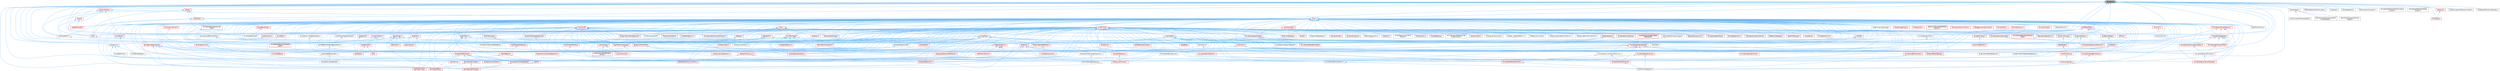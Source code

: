 digraph "Transform.h"
{
 // INTERACTIVE_SVG=YES
 // LATEX_PDF_SIZE
  bgcolor="transparent";
  edge [fontname=Helvetica,fontsize=10,labelfontname=Helvetica,labelfontsize=10];
  node [fontname=Helvetica,fontsize=10,shape=box,height=0.2,width=0.4];
  Node1 [id="Node000001",label="Transform.h",height=0.2,width=0.4,color="gray40", fillcolor="grey60", style="filled", fontcolor="black",tooltip=" "];
  Node1 -> Node2 [id="edge1_Node000001_Node000002",dir="back",color="steelblue1",style="solid",tooltip=" "];
  Node2 [id="Node000002",label="AnimNodeEditMode.h",height=0.2,width=0.4,color="grey40", fillcolor="white", style="filled",URL="$df/df6/AnimNodeEditMode_8h.html",tooltip=" "];
  Node1 -> Node3 [id="edge2_Node000001_Node000003",dir="back",color="steelblue1",style="solid",tooltip=" "];
  Node3 [id="Node000003",label="AudioDevice.h",height=0.2,width=0.4,color="grey40", fillcolor="white", style="filled",URL="$d7/ddb/AudioDevice_8h.html",tooltip=" "];
  Node3 -> Node4 [id="edge3_Node000003_Node000004",dir="back",color="steelblue1",style="solid",tooltip=" "];
  Node4 [id="Node000004",label="SoundDefinitions.h",height=0.2,width=0.4,color="grey40", fillcolor="white", style="filled",URL="$d4/da9/SoundDefinitions_8h.html",tooltip=" "];
  Node3 -> Node5 [id="edge4_Node000003_Node000005",dir="back",color="steelblue1",style="solid",tooltip=" "];
  Node5 [id="Node000005",label="SoundNodeDoppler.h",height=0.2,width=0.4,color="grey40", fillcolor="white", style="filled",URL="$d1/d51/SoundNodeDoppler_8h.html",tooltip=" "];
  Node3 -> Node6 [id="edge5_Node000003_Node000006",dir="back",color="steelblue1",style="solid",tooltip=" "];
  Node6 [id="Node000006",label="SoundSubmixGraphNode.h",height=0.2,width=0.4,color="grey40", fillcolor="white", style="filled",URL="$d5/d09/SoundSubmixGraphNode_8h.html",tooltip=" "];
  Node1 -> Node7 [id="edge6_Node000001_Node000007",dir="back",color="steelblue1",style="solid",tooltip=" "];
  Node7 [id="Node000007",label="CacheAdapter.h",height=0.2,width=0.4,color="grey40", fillcolor="white", style="filled",URL="$da/d29/CacheAdapter_8h.html",tooltip=" "];
  Node7 -> Node8 [id="edge7_Node000007_Node000008",dir="back",color="steelblue1",style="solid",tooltip=" "];
  Node8 [id="Node000008",label="FleshComponentCacheAdapter.h",height=0.2,width=0.4,color="grey40", fillcolor="white", style="filled",URL="$dc/d06/FleshComponentCacheAdapter_8h.html",tooltip=" "];
  Node7 -> Node9 [id="edge8_Node000007_Node000009",dir="back",color="steelblue1",style="solid",tooltip=" "];
  Node9 [id="Node000009",label="GeometryCollectionComponent\lCacheAdapter.h",height=0.2,width=0.4,color="grey40", fillcolor="white", style="filled",URL="$d5/df2/GeometryCollectionComponentCacheAdapter_8h.html",tooltip=" "];
  Node7 -> Node10 [id="edge9_Node000007_Node000010",dir="back",color="steelblue1",style="solid",tooltip=" "];
  Node10 [id="Node000010",label="StaticMeshComponentCache\lAdapter.h",height=0.2,width=0.4,color="grey40", fillcolor="white", style="filled",URL="$d7/d5a/StaticMeshComponentCacheAdapter_8h.html",tooltip=" "];
  Node1 -> Node11 [id="edge10_Node000001_Node000011",dir="back",color="steelblue1",style="solid",tooltip=" "];
  Node11 [id="Node000011",label="CameraLensEffectInterface.h",height=0.2,width=0.4,color="grey40", fillcolor="white", style="filled",URL="$dd/dbe/CameraLensEffectInterface_8h.html",tooltip=" "];
  Node11 -> Node12 [id="edge11_Node000011_Node000012",dir="back",color="steelblue1",style="solid",tooltip=" "];
  Node12 [id="Node000012",label="EmitterCameraLensEffectBase.h",height=0.2,width=0.4,color="grey40", fillcolor="white", style="filled",URL="$d5/d54/EmitterCameraLensEffectBase_8h.html",tooltip=" "];
  Node1 -> Node13 [id="edge12_Node000001_Node000013",dir="back",color="steelblue1",style="solid",tooltip=" "];
  Node13 [id="Node000013",label="Class.h",height=0.2,width=0.4,color="red", fillcolor="#FFF0F0", style="filled",URL="$d4/d05/Class_8h.html",tooltip=" "];
  Node13 -> Node14 [id="edge13_Node000013_Node000014",dir="back",color="steelblue1",style="solid",tooltip=" "];
  Node14 [id="Node000014",label="ARFilter.h",height=0.2,width=0.4,color="red", fillcolor="#FFF0F0", style="filled",URL="$da/df2/ARFilter_8h.html",tooltip=" "];
  Node13 -> Node127 [id="edge14_Node000013_Node000127",dir="back",color="steelblue1",style="solid",tooltip=" "];
  Node127 [id="Node000127",label="AnimNodeBase.h",height=0.2,width=0.4,color="red", fillcolor="#FFF0F0", style="filled",URL="$d9/dce/AnimNodeBase_8h.html",tooltip=" "];
  Node13 -> Node254 [id="edge15_Node000013_Node000254",dir="back",color="steelblue1",style="solid",tooltip=" "];
  Node254 [id="Node000254",label="ArchiveObjectPropertyMapper.h",height=0.2,width=0.4,color="grey40", fillcolor="white", style="filled",URL="$dc/d9a/ArchiveObjectPropertyMapper_8h.html",tooltip=" "];
  Node254 -> Node255 [id="edge16_Node000254_Node000255",dir="back",color="steelblue1",style="solid",tooltip=" "];
  Node255 [id="Node000255",label="CoreUObject.h",height=0.2,width=0.4,color="red", fillcolor="#FFF0F0", style="filled",URL="$d0/ded/CoreUObject_8h.html",tooltip=" "];
  Node13 -> Node261 [id="edge17_Node000013_Node000261",dir="back",color="steelblue1",style="solid",tooltip=" "];
  Node261 [id="Node000261",label="AssetBundleData.h",height=0.2,width=0.4,color="red", fillcolor="#FFF0F0", style="filled",URL="$df/d47/AssetBundleData_8h.html",tooltip=" "];
  Node261 -> Node262 [id="edge18_Node000261_Node000262",dir="back",color="steelblue1",style="solid",tooltip=" "];
  Node262 [id="Node000262",label="AssetData.h",height=0.2,width=0.4,color="red", fillcolor="#FFF0F0", style="filled",URL="$d9/d19/AssetData_8h.html",tooltip=" "];
  Node262 -> Node320 [id="edge19_Node000262_Node000320",dir="back",color="steelblue1",style="solid",tooltip=" "];
  Node320 [id="Node000320",label="AudioWidgetSubsystem.h",height=0.2,width=0.4,color="grey40", fillcolor="white", style="filled",URL="$de/d1b/AudioWidgetSubsystem_8h.html",tooltip=" "];
  Node320 -> Node6 [id="edge20_Node000320_Node000006",dir="back",color="steelblue1",style="solid",tooltip=" "];
  Node262 -> Node321 [id="edge21_Node000262_Node000321",dir="back",color="steelblue1",style="solid",tooltip=" "];
  Node321 [id="Node000321",label="BlueprintActionDatabaseRegistrar.h",height=0.2,width=0.4,color="grey40", fillcolor="white", style="filled",URL="$d5/d5d/BlueprintActionDatabaseRegistrar_8h.html",tooltip=" "];
  Node262 -> Node322 [id="edge22_Node000262_Node000322",dir="back",color="steelblue1",style="solid",tooltip=" "];
  Node322 [id="Node000322",label="BlueprintAssetNodeSpawner.h",height=0.2,width=0.4,color="grey40", fillcolor="white", style="filled",URL="$d2/d56/BlueprintAssetNodeSpawner_8h.html",tooltip=" "];
  Node262 -> Node480 [id="edge23_Node000262_Node000480",dir="back",color="steelblue1",style="solid",tooltip=" "];
  Node480 [id="Node000480",label="EdGraphSchema_K2.h",height=0.2,width=0.4,color="red", fillcolor="#FFF0F0", style="filled",URL="$d0/dcf/EdGraphSchema__K2_8h.html",tooltip=" "];
  Node480 -> Node483 [id="edge24_Node000480_Node000483",dir="back",color="steelblue1",style="solid",tooltip=" "];
  Node483 [id="Node000483",label="BlueprintEditorUtils.h",height=0.2,width=0.4,color="red", fillcolor="#FFF0F0", style="filled",URL="$d7/d3d/BlueprintEditorUtils_8h.html",tooltip=" "];
  Node480 -> Node487 [id="edge25_Node000480_Node000487",dir="back",color="steelblue1",style="solid",tooltip=" "];
  Node487 [id="Node000487",label="EdGraphSchema_K2_Actions.h",height=0.2,width=0.4,color="red", fillcolor="#FFF0F0", style="filled",URL="$d8/d9c/EdGraphSchema__K2__Actions_8h.html",tooltip=" "];
  Node13 -> Node958 [id="edge26_Node000013_Node000958",dir="back",color="steelblue1",style="solid",tooltip=" "];
  Node958 [id="Node000958",label="AssetCompilingManager.h",height=0.2,width=0.4,color="grey40", fillcolor="white", style="filled",URL="$d2/d23/AssetCompilingManager_8h.html",tooltip=" "];
  Node13 -> Node262 [id="edge27_Node000013_Node000262",dir="back",color="steelblue1",style="solid",tooltip=" "];
  Node13 -> Node959 [id="edge28_Node000013_Node000959",dir="back",color="steelblue1",style="solid",tooltip=" "];
  Node959 [id="Node000959",label="AssetManagerTypes.h",height=0.2,width=0.4,color="red", fillcolor="#FFF0F0", style="filled",URL="$d6/d98/AssetManagerTypes_8h.html",tooltip=" "];
  Node13 -> Node961 [id="edge29_Node000013_Node000961",dir="back",color="steelblue1",style="solid",tooltip=" "];
  Node961 [id="Node000961",label="Attenuation.h",height=0.2,width=0.4,color="red", fillcolor="#FFF0F0", style="filled",URL="$d3/d18/Attenuation_8h.html",tooltip=" "];
  Node13 -> Node988 [id="edge30_Node000013_Node000988",dir="back",color="steelblue1",style="solid",tooltip=" "];
  Node988 [id="Node000988",label="AttributesContainer.h",height=0.2,width=0.4,color="red", fillcolor="#FFF0F0", style="filled",URL="$d7/db7/AttributesContainer_8h.html",tooltip=" "];
  Node988 -> Node989 [id="edge31_Node000988_Node000989",dir="back",color="steelblue1",style="solid",tooltip=" "];
  Node989 [id="Node000989",label="AttributesRuntime.h",height=0.2,width=0.4,color="red", fillcolor="#FFF0F0", style="filled",URL="$dc/dc1/AttributesRuntime_8h.html",tooltip=" "];
  Node989 -> Node127 [id="edge32_Node000989_Node000127",dir="back",color="steelblue1",style="solid",tooltip=" "];
  Node13 -> Node989 [id="edge33_Node000013_Node000989",dir="back",color="steelblue1",style="solid",tooltip=" "];
  Node13 -> Node1025 [id="edge34_Node000013_Node001025",dir="back",color="steelblue1",style="solid",tooltip=" "];
  Node1025 [id="Node001025",label="AudioPanelWidgetInterface.h",height=0.2,width=0.4,color="grey40", fillcolor="white", style="filled",URL="$da/d52/AudioPanelWidgetInterface_8h.html",tooltip=" "];
  Node1025 -> Node1026 [id="edge35_Node001025_Node001026",dir="back",color="steelblue1",style="solid",tooltip=" "];
  Node1026 [id="Node001026",label="SoundEffectPresetWidgetInterface.h",height=0.2,width=0.4,color="grey40", fillcolor="white", style="filled",URL="$dc/d31/SoundEffectPresetWidgetInterface_8h.html",tooltip=" "];
  Node1026 -> Node320 [id="edge36_Node001026_Node000320",dir="back",color="steelblue1",style="solid",tooltip=" "];
  Node13 -> Node1027 [id="edge37_Node000013_Node001027",dir="back",color="steelblue1",style="solid",tooltip=" "];
  Node1027 [id="Node001027",label="AudioVolume.h",height=0.2,width=0.4,color="red", fillcolor="#FFF0F0", style="filled",URL="$dd/dbb/AudioVolume_8h.html",tooltip=" "];
  Node1027 -> Node3 [id="edge38_Node001027_Node000003",dir="back",color="steelblue1",style="solid",tooltip=" "];
  Node13 -> Node320 [id="edge39_Node000013_Node000320",dir="back",color="steelblue1",style="solid",tooltip=" "];
  Node13 -> Node333 [id="edge40_Node000013_Node000333",dir="back",color="steelblue1",style="solid",tooltip=" "];
  Node333 [id="Node000333",label="BPVariableDragDropAction.h",height=0.2,width=0.4,color="grey40", fillcolor="white", style="filled",URL="$dd/d23/BPVariableDragDropAction_8h.html",tooltip=" "];
  Node13 -> Node1050 [id="edge41_Node000013_Node001050",dir="back",color="steelblue1",style="solid",tooltip=" "];
  Node1050 [id="Node001050",label="BehaviorTreeTypes.h",height=0.2,width=0.4,color="red", fillcolor="#FFF0F0", style="filled",URL="$db/d7c/BehaviorTreeTypes_8h.html",tooltip=" "];
  Node13 -> Node1117 [id="edge42_Node000013_Node001117",dir="back",color="steelblue1",style="solid",tooltip=" "];
  Node1117 [id="Node001117",label="Blueprint.h",height=0.2,width=0.4,color="red", fillcolor="#FFF0F0", style="filled",URL="$d8/d4d/Blueprint_8h.html",tooltip=" "];
  Node1117 -> Node333 [id="edge43_Node001117_Node000333",dir="back",color="steelblue1",style="solid",tooltip=" "];
  Node1117 -> Node666 [id="edge44_Node001117_Node000666",dir="back",color="steelblue1",style="solid",tooltip=" "];
  Node666 [id="Node000666",label="BlueprintEditorSettings.h",height=0.2,width=0.4,color="red", fillcolor="#FFF0F0", style="filled",URL="$d4/dbc/BlueprintEditorSettings_8h.html",tooltip=" "];
  Node1117 -> Node483 [id="edge45_Node001117_Node000483",dir="back",color="steelblue1",style="solid",tooltip=" "];
  Node1117 -> Node487 [id="edge46_Node001117_Node000487",dir="back",color="steelblue1",style="solid",tooltip=" "];
  Node1117 -> Node1196 [id="edge47_Node001117_Node001196",dir="back",color="steelblue1",style="solid",tooltip=" "];
  Node1196 [id="Node001196",label="KismetEditorUtilities.h",height=0.2,width=0.4,color="red", fillcolor="#FFF0F0", style="filled",URL="$d4/d72/KismetEditorUtilities_8h.html",tooltip=" "];
  Node1117 -> Node1200 [id="edge48_Node001117_Node001200",dir="back",color="steelblue1",style="solid",tooltip=" "];
  Node1200 [id="Node001200",label="MemberReference.h",height=0.2,width=0.4,color="red", fillcolor="#FFF0F0", style="filled",URL="$dc/d3d/MemberReference_8h.html",tooltip=" "];
  Node1200 -> Node367 [id="edge49_Node001200_Node000367",dir="back",color="steelblue1",style="solid",tooltip=" "];
  Node367 [id="Node000367",label="K2Node_CallFunction.h",height=0.2,width=0.4,color="red", fillcolor="#FFF0F0", style="filled",URL="$d5/d5f/K2Node__CallFunction_8h.html",tooltip=" "];
  Node1117 -> Node337 [id="edge50_Node001117_Node000337",dir="back",color="steelblue1",style="solid",tooltip=" "];
  Node337 [id="Node000337",label="MyBlueprintItemDragDropAction.h",height=0.2,width=0.4,color="grey40", fillcolor="white", style="filled",URL="$da/d11/MyBlueprintItemDragDropAction_8h.html",tooltip=" "];
  Node337 -> Node333 [id="edge51_Node000337_Node000333",dir="back",color="steelblue1",style="solid",tooltip=" "];
  Node13 -> Node321 [id="edge52_Node000013_Node000321",dir="back",color="steelblue1",style="solid",tooltip=" "];
  Node13 -> Node1223 [id="edge53_Node000013_Node001223",dir="back",color="steelblue1",style="solid",tooltip=" "];
  Node1223 [id="Node001223",label="BlueprintActionFilter.h",height=0.2,width=0.4,color="red", fillcolor="#FFF0F0", style="filled",URL="$d5/d2a/BlueprintActionFilter_8h.html",tooltip=" "];
  Node1223 -> Node1142 [id="edge54_Node001223_Node001142",dir="back",color="steelblue1",style="solid",tooltip=" "];
  Node1142 [id="Node001142",label="BlueprintFunctionNodeSpawner.h",height=0.2,width=0.4,color="red", fillcolor="#FFF0F0", style="filled",URL="$d0/d59/BlueprintFunctionNodeSpawner_8h.html",tooltip=" "];
  Node1223 -> Node367 [id="edge55_Node001223_Node000367",dir="back",color="steelblue1",style="solid",tooltip=" "];
  Node1223 -> Node1187 [id="edge56_Node001223_Node001187",dir="back",color="steelblue1",style="solid",tooltip=" "];
  Node1187 [id="Node001187",label="K2Node_StructOperation.h",height=0.2,width=0.4,color="red", fillcolor="#FFF0F0", style="filled",URL="$d1/d1c/K2Node__StructOperation_8h.html",tooltip=" "];
  Node13 -> Node322 [id="edge57_Node000013_Node000322",dir="back",color="steelblue1",style="solid",tooltip=" "];
  Node13 -> Node666 [id="edge58_Node000013_Node000666",dir="back",color="steelblue1",style="solid",tooltip=" "];
  Node13 -> Node483 [id="edge59_Node000013_Node000483",dir="back",color="steelblue1",style="solid",tooltip=" "];
  Node13 -> Node400 [id="edge60_Node000013_Node000400",dir="back",color="steelblue1",style="solid",tooltip=" "];
  Node400 [id="Node000400",label="BlueprintEventNodeSpawner.h",height=0.2,width=0.4,color="red", fillcolor="#FFF0F0", style="filled",URL="$d4/dd3/BlueprintEventNodeSpawner_8h.html",tooltip=" "];
  Node13 -> Node1141 [id="edge61_Node000013_Node001141",dir="back",color="steelblue1",style="solid",tooltip=" "];
  Node1141 [id="Node001141",label="BlueprintFieldNodeSpawner.h",height=0.2,width=0.4,color="red", fillcolor="#FFF0F0", style="filled",URL="$da/d70/BlueprintFieldNodeSpawner_8h.html",tooltip=" "];
  Node1141 -> Node1142 [id="edge62_Node001141_Node001142",dir="back",color="steelblue1",style="solid",tooltip=" "];
  Node13 -> Node1142 [id="edge63_Node000013_Node001142",dir="back",color="steelblue1",style="solid",tooltip=" "];
  Node13 -> Node1228 [id="edge64_Node000013_Node001228",dir="back",color="steelblue1",style="solid",tooltip=" "];
  Node1228 [id="Node001228",label="BlueprintGeneratedClass.h",height=0.2,width=0.4,color="red", fillcolor="#FFF0F0", style="filled",URL="$d6/d77/BlueprintGeneratedClass_8h.html",tooltip=" "];
  Node1228 -> Node1196 [id="edge65_Node001228_Node001196",dir="back",color="steelblue1",style="solid",tooltip=" "];
  Node13 -> Node1231 [id="edge66_Node000013_Node001231",dir="back",color="steelblue1",style="solid",tooltip=" "];
  Node1231 [id="Node001231",label="BlueprintNodeHelpers.h",height=0.2,width=0.4,color="grey40", fillcolor="white", style="filled",URL="$df/d9b/BlueprintNodeHelpers_8h.html",tooltip=" "];
  Node13 -> Node1232 [id="edge67_Node000013_Node001232",dir="back",color="steelblue1",style="solid",tooltip=" "];
  Node1232 [id="Node001232",label="BodyInstance.h",height=0.2,width=0.4,color="red", fillcolor="#FFF0F0", style="filled",URL="$d3/d42/BodyInstance_8h.html",tooltip=" "];
  Node13 -> Node1204 [id="edge68_Node000013_Node001204",dir="back",color="steelblue1",style="solid",tooltip=" "];
  Node1204 [id="Node001204",label="BuiltInChannelEditors.h",height=0.2,width=0.4,color="grey40", fillcolor="white", style="filled",URL="$df/daf/BuiltInChannelEditors_8h.html",tooltip=" "];
  Node13 -> Node1523 [id="edge69_Node000013_Node001523",dir="back",color="steelblue1",style="solid",tooltip=" "];
  Node1523 [id="Node001523",label="Casts.h",height=0.2,width=0.4,color="red", fillcolor="#FFF0F0", style="filled",URL="$d4/d55/Casts_8h.html",tooltip=" "];
  Node1523 -> Node255 [id="edge70_Node001523_Node000255",dir="back",color="steelblue1",style="solid",tooltip=" "];
  Node1523 -> Node1531 [id="edge71_Node001523_Node001531",dir="back",color="steelblue1",style="solid",tooltip=" "];
  Node1531 [id="Node001531",label="CoreUObjectSharedPCH.h",height=0.2,width=0.4,color="red", fillcolor="#FFF0F0", style="filled",URL="$de/d2f/CoreUObjectSharedPCH_8h.html",tooltip=" "];
  Node1523 -> Node1533 [id="edge72_Node001523_Node001533",dir="back",color="steelblue1",style="solid",tooltip=" "];
  Node1533 [id="Node001533",label="EdGraph.h",height=0.2,width=0.4,color="red", fillcolor="#FFF0F0", style="filled",URL="$dd/dae/EdGraph_8h.html",tooltip=" "];
  Node1533 -> Node483 [id="edge73_Node001533_Node000483",dir="back",color="steelblue1",style="solid",tooltip=" "];
  Node1533 -> Node480 [id="edge74_Node001533_Node000480",dir="back",color="steelblue1",style="solid",tooltip=" "];
  Node1533 -> Node487 [id="edge75_Node001533_Node000487",dir="back",color="steelblue1",style="solid",tooltip=" "];
  Node1523 -> Node1549 [id="edge76_Node001523_Node001549",dir="back",color="steelblue1",style="solid",tooltip=" "];
  Node1549 [id="Node001549",label="EdGraphPin.h",height=0.2,width=0.4,color="red", fillcolor="#FFF0F0", style="filled",URL="$da/d52/EdGraphPin_8h.html",tooltip=" "];
  Node1549 -> Node1117 [id="edge77_Node001549_Node001117",dir="back",color="steelblue1",style="solid",tooltip=" "];
  Node1549 -> Node1228 [id="edge78_Node001549_Node001228",dir="back",color="steelblue1",style="solid",tooltip=" "];
  Node1549 -> Node480 [id="edge79_Node001549_Node000480",dir="back",color="steelblue1",style="solid",tooltip=" "];
  Node1549 -> Node487 [id="edge80_Node001549_Node000487",dir="back",color="steelblue1",style="solid",tooltip=" "];
  Node1549 -> Node1183 [id="edge81_Node001549_Node001183",dir="back",color="steelblue1",style="solid",tooltip=" "];
  Node1183 [id="Node001183",label="K2Node_Select.h",height=0.2,width=0.4,color="red", fillcolor="#FFF0F0", style="filled",URL="$d2/de5/K2Node__Select_8h.html",tooltip=" "];
  Node1549 -> Node421 [id="edge82_Node001549_Node000421",dir="back",color="steelblue1",style="solid",tooltip=" "];
  Node421 [id="Node000421",label="K2Node_SwitchEnum.h",height=0.2,width=0.4,color="grey40", fillcolor="white", style="filled",URL="$d1/df5/K2Node__SwitchEnum_8h.html",tooltip=" "];
  Node1523 -> Node487 [id="edge83_Node001523_Node000487",dir="back",color="steelblue1",style="solid",tooltip=" "];
  Node1523 -> Node3444 [id="edge84_Node001523_Node003444",dir="back",color="steelblue1",style="solid",tooltip=" "];
  Node3444 [id="Node003444",label="LiveLinkTypes.h",height=0.2,width=0.4,color="red", fillcolor="#FFF0F0", style="filled",URL="$d2/d4c/LiveLinkTypes_8h.html",tooltip=" "];
  Node3444 -> Node3447 [id="edge85_Node003444_Node003447",dir="back",color="steelblue1",style="solid",tooltip=" "];
  Node3447 [id="Node003447",label="LiveLinkAnimationBlueprint\lStructs.h",height=0.2,width=0.4,color="red", fillcolor="#FFF0F0", style="filled",URL="$d3/de9/LiveLinkAnimationBlueprintStructs_8h.html",tooltip=" "];
  Node3444 -> Node3474 [id="edge86_Node003444_Node003474",dir="back",color="steelblue1",style="solid",tooltip=" "];
  Node3474 [id="Node003474",label="LiveLinkProvider.h",height=0.2,width=0.4,color="red", fillcolor="#FFF0F0", style="filled",URL="$de/d9f/LiveLinkProvider_8h.html",tooltip=" "];
  Node1523 -> Node3484 [id="edge87_Node001523_Node003484",dir="back",color="steelblue1",style="solid",tooltip=" "];
  Node3484 [id="Node003484",label="MovieSceneEntitySystemGraphs.h",height=0.2,width=0.4,color="red", fillcolor="#FFF0F0", style="filled",URL="$dd/ded/MovieSceneEntitySystemGraphs_8h.html",tooltip=" "];
  Node1523 -> Node2845 [id="edge88_Node001523_Node002845",dir="back",color="steelblue1",style="solid",tooltip=" "];
  Node2845 [id="Node002845",label="RigVMMemoryStorage.h",height=0.2,width=0.4,color="red", fillcolor="#FFF0F0", style="filled",URL="$d1/dd5/RigVMMemoryStorage_8h.html",tooltip=" "];
  Node2845 -> Node538 [id="edge89_Node002845_Node000538",dir="back",color="steelblue1",style="solid",tooltip=" "];
  Node538 [id="Node000538",label="RigVM.h",height=0.2,width=0.4,color="red", fillcolor="#FFF0F0", style="filled",URL="$d0/d5e/RigVM_8h.html",tooltip=" "];
  Node538 -> Node588 [id="edge90_Node000538_Node000588",dir="back",color="steelblue1",style="solid",tooltip=" "];
  Node588 [id="Node000588",label="RigVMNativized.h",height=0.2,width=0.4,color="red", fillcolor="#FFF0F0", style="filled",URL="$df/d99/RigVMNativized_8h.html",tooltip=" "];
  Node1523 -> Node3487 [id="edge91_Node001523_Node003487",dir="back",color="steelblue1",style="solid",tooltip=" "];
  Node3487 [id="Node003487",label="RigVMUserWorkflow.h",height=0.2,width=0.4,color="red", fillcolor="#FFF0F0", style="filled",URL="$dd/dd0/RigVMUserWorkflow_8h.html",tooltip=" "];
  Node3487 -> Node612 [id="edge92_Node003487_Node000612",dir="back",color="steelblue1",style="solid",tooltip=" "];
  Node612 [id="Node000612",label="RigVMStruct.h",height=0.2,width=0.4,color="red", fillcolor="#FFF0F0", style="filled",URL="$de/dfb/RigVMStruct_8h.html",tooltip=" "];
  Node1523 -> Node2397 [id="edge93_Node001523_Node002397",dir="back",color="steelblue1",style="solid",tooltip=" "];
  Node2397 [id="Node002397",label="Selection.h",height=0.2,width=0.4,color="red", fillcolor="#FFF0F0", style="filled",URL="$d9/d60/Editor_2UnrealEd_2Public_2Selection_8h.html",tooltip=" "];
  Node1523 -> Node3281 [id="edge94_Node001523_Node003281",dir="back",color="steelblue1",style="solid",tooltip=" "];
  Node3281 [id="Node003281",label="SequencerKeyStructGenerator.h",height=0.2,width=0.4,color="red", fillcolor="#FFF0F0", style="filled",URL="$d1/df1/SequencerKeyStructGenerator_8h.html",tooltip=" "];
  Node1523 -> Node2383 [id="edge95_Node001523_Node002383",dir="back",color="steelblue1",style="solid",tooltip=" "];
  Node2383 [id="Node002383",label="StateTargets.h",height=0.2,width=0.4,color="red", fillcolor="#FFF0F0", style="filled",URL="$de/d0d/StateTargets_8h.html",tooltip=" "];
  Node2383 -> Node2388 [id="edge96_Node002383_Node002388",dir="back",color="steelblue1",style="solid",tooltip=" "];
  Node2388 [id="Node002388",label="TransformProxy.h",height=0.2,width=0.4,color="red", fillcolor="#FFF0F0", style="filled",URL="$dc/d4e/TransformProxy_8h.html",tooltip=" "];
  Node2388 -> Node2391 [id="edge97_Node002388_Node002391",dir="back",color="steelblue1",style="solid",tooltip=" "];
  Node2391 [id="Node002391",label="TransformSources.h",height=0.2,width=0.4,color="red", fillcolor="#FFF0F0", style="filled",URL="$d3/ddb/TransformSources_8h.html",tooltip=" "];
  Node1523 -> Node3608 [id="edge98_Node001523_Node003608",dir="back",color="steelblue1",style="solid",tooltip=" "];
  Node3608 [id="Node003608",label="StreamableManager.h",height=0.2,width=0.4,color="red", fillcolor="#FFF0F0", style="filled",URL="$d2/dd8/StreamableManager_8h.html",tooltip=" "];
  Node1523 -> Node3613 [id="edge99_Node001523_Node003613",dir="back",color="steelblue1",style="solid",tooltip=" "];
  Node3613 [id="Node003613",label="StructOnScope.h",height=0.2,width=0.4,color="red", fillcolor="#FFF0F0", style="filled",URL="$df/dbd/StructOnScope_8h.html",tooltip=" "];
  Node3613 -> Node989 [id="edge100_Node003613_Node000989",dir="back",color="steelblue1",style="solid",tooltip=" "];
  Node3613 -> Node255 [id="edge101_Node003613_Node000255",dir="back",color="steelblue1",style="solid",tooltip=" "];
  Node3613 -> Node1531 [id="edge102_Node003613_Node001531",dir="back",color="steelblue1",style="solid",tooltip=" "];
  Node3613 -> Node3444 [id="edge103_Node003613_Node003444",dir="back",color="steelblue1",style="solid",tooltip=" "];
  Node3613 -> Node2173 [id="edge104_Node003613_Node002173",dir="back",color="steelblue1",style="solid",tooltip=" "];
  Node2173 [id="Node002173",label="MovieSceneEventSection.h",height=0.2,width=0.4,color="red", fillcolor="#FFF0F0", style="filled",URL="$d6/dc4/MovieSceneEventSection_8h.html",tooltip=" "];
  Node3613 -> Node1984 [id="edge105_Node003613_Node001984",dir="back",color="steelblue1",style="solid",tooltip=" "];
  Node1984 [id="Node001984",label="RigVMDispatchFactory.h",height=0.2,width=0.4,color="red", fillcolor="#FFF0F0", style="filled",URL="$de/d6b/RigVMDispatchFactory_8h.html",tooltip=" "];
  Node1984 -> Node1995 [id="edge106_Node001984_Node001995",dir="back",color="steelblue1",style="solid",tooltip=" "];
  Node1995 [id="Node001995",label="RigVMRegistry.h",height=0.2,width=0.4,color="red", fillcolor="#FFF0F0", style="filled",URL="$dc/d40/RigVMRegistry_8h.html",tooltip=" "];
  Node1995 -> Node538 [id="edge107_Node001995_Node000538",dir="back",color="steelblue1",style="solid",tooltip=" "];
  Node1995 -> Node612 [id="edge108_Node001995_Node000612",dir="back",color="steelblue1",style="solid",tooltip=" "];
  Node3613 -> Node3487 [id="edge109_Node003613_Node003487",dir="back",color="steelblue1",style="solid",tooltip=" "];
  Node3613 -> Node3281 [id="edge110_Node003613_Node003281",dir="back",color="steelblue1",style="solid",tooltip=" "];
  Node3613 -> Node3622 [id="edge111_Node003613_Node003622",dir="back",color="steelblue1",style="solid",tooltip=" "];
  Node3622 [id="Node003622",label="UserDefinedStruct.h",height=0.2,width=0.4,color="red", fillcolor="#FFF0F0", style="filled",URL="$d7/d51/CoreUObject_2Public_2StructUtils_2UserDefinedStruct_8h.html",tooltip=" "];
  Node1523 -> Node2391 [id="edge112_Node001523_Node002391",dir="back",color="steelblue1",style="solid",tooltip=" "];
  Node1523 -> Node2598 [id="edge113_Node001523_Node002598",dir="back",color="steelblue1",style="solid",tooltip=" "];
  Node2598 [id="Node002598",label="UnrealType.h",height=0.2,width=0.4,color="red", fillcolor="#FFF0F0", style="filled",URL="$d6/d2f/UnrealType_8h.html",tooltip=" "];
  Node2598 -> Node333 [id="edge114_Node002598_Node000333",dir="back",color="steelblue1",style="solid",tooltip=" "];
  Node2598 -> Node1223 [id="edge115_Node002598_Node001223",dir="back",color="steelblue1",style="solid",tooltip=" "];
  Node2598 -> Node483 [id="edge116_Node002598_Node000483",dir="back",color="steelblue1",style="solid",tooltip=" "];
  Node2598 -> Node1228 [id="edge117_Node002598_Node001228",dir="back",color="steelblue1",style="solid",tooltip=" "];
  Node2598 -> Node255 [id="edge118_Node002598_Node000255",dir="back",color="steelblue1",style="solid",tooltip=" "];
  Node2598 -> Node1531 [id="edge119_Node002598_Node001531",dir="back",color="steelblue1",style="solid",tooltip=" "];
  Node2598 -> Node2810 [id="edge120_Node002598_Node002810",dir="back",color="steelblue1",style="solid",tooltip=" "];
  Node2810 [id="Node002810",label="DataTable.h",height=0.2,width=0.4,color="red", fillcolor="#FFF0F0", style="filled",URL="$d3/dba/DataTable_8h.html",tooltip=" "];
  Node2598 -> Node487 [id="edge121_Node002598_Node000487",dir="back",color="steelblue1",style="solid",tooltip=" "];
  Node2598 -> Node2921 [id="edge122_Node002598_Node002921",dir="back",color="steelblue1",style="solid",tooltip=" "];
  Node2921 [id="Node002921",label="FastReferenceCollector.h",height=0.2,width=0.4,color="red", fillcolor="#FFF0F0", style="filled",URL="$dd/d44/FastReferenceCollector_8h.html",tooltip=" "];
  Node2598 -> Node2844 [id="edge123_Node002598_Node002844",dir="back",color="steelblue1",style="solid",tooltip=" "];
  Node2844 [id="Node002844",label="GeneratedCppIncludes.h",height=0.2,width=0.4,color="grey40", fillcolor="white", style="filled",URL="$d5/d24/GeneratedCppIncludes_8h.html",tooltip=" "];
  Node2844 -> Node1531 [id="edge124_Node002844_Node001531",dir="back",color="steelblue1",style="solid",tooltip=" "];
  Node2598 -> Node1187 [id="edge125_Node002598_Node001187",dir="back",color="steelblue1",style="solid",tooltip=" "];
  Node2598 -> Node1200 [id="edge126_Node002598_Node001200",dir="back",color="steelblue1",style="solid",tooltip=" "];
  Node2598 -> Node337 [id="edge127_Node002598_Node000337",dir="back",color="steelblue1",style="solid",tooltip=" "];
  Node2598 -> Node538 [id="edge128_Node002598_Node000538",dir="back",color="steelblue1",style="solid",tooltip=" "];
  Node2598 -> Node2845 [id="edge129_Node002598_Node002845",dir="back",color="steelblue1",style="solid",tooltip=" "];
  Node2598 -> Node3281 [id="edge130_Node002598_Node003281",dir="back",color="steelblue1",style="solid",tooltip=" "];
  Node13 -> Node3629 [id="edge131_Node000013_Node003629",dir="back",color="steelblue1",style="solid",tooltip=" "];
  Node3629 [id="Node003629",label="ClassIconFinder.h",height=0.2,width=0.4,color="red", fillcolor="#FFF0F0", style="filled",URL="$dc/d62/ClassIconFinder_8h.html",tooltip=" "];
  Node13 -> Node3630 [id="edge132_Node000013_Node003630",dir="back",color="steelblue1",style="solid",tooltip=" "];
  Node3630 [id="Node003630",label="ClassTree.h",height=0.2,width=0.4,color="grey40", fillcolor="white", style="filled",URL="$d4/d0e/ClassTree_8h.html",tooltip=" "];
  Node13 -> Node3631 [id="edge133_Node000013_Node003631",dir="back",color="steelblue1",style="solid",tooltip=" "];
  Node3631 [id="Node003631",label="CompositeFont.h",height=0.2,width=0.4,color="red", fillcolor="#FFF0F0", style="filled",URL="$df/d09/CompositeFont_8h.html",tooltip=" "];
  Node3631 -> Node3632 [id="edge134_Node003631_Node003632",dir="back",color="steelblue1",style="solid",tooltip=" "];
  Node3632 [id="Node003632",label="Font.h",height=0.2,width=0.4,color="red", fillcolor="#FFF0F0", style="filled",URL="$d8/dd1/Font_8h.html",tooltip=" "];
  Node3631 -> Node3635 [id="edge135_Node003631_Node003635",dir="back",color="steelblue1",style="solid",tooltip=" "];
  Node3635 [id="Node003635",label="SlateFontInfo.h",height=0.2,width=0.4,color="red", fillcolor="#FFF0F0", style="filled",URL="$dc/dfb/SlateFontInfo_8h.html",tooltip=" "];
  Node3635 -> Node3632 [id="edge136_Node003635_Node003632",dir="back",color="steelblue1",style="solid",tooltip=" "];
  Node3635 -> Node4106 [id="edge137_Node003635_Node004106",dir="back",color="steelblue1",style="solid",tooltip=" "];
  Node4106 [id="Node004106",label="SlateTypes.h",height=0.2,width=0.4,color="red", fillcolor="#FFF0F0", style="filled",URL="$d2/d6f/SlateTypes_8h.html",tooltip=" "];
  Node3631 -> Node4106 [id="edge138_Node003631_Node004106",dir="back",color="steelblue1",style="solid",tooltip=" "];
  Node13 -> Node4150 [id="edge139_Node000013_Node004150",dir="back",color="steelblue1",style="solid",tooltip=" "];
  Node4150 [id="Node004150",label="ConstraintInstance.h",height=0.2,width=0.4,color="red", fillcolor="#FFF0F0", style="filled",URL="$d9/db0/ConstraintInstance_8h.html",tooltip=" "];
  Node13 -> Node4153 [id="edge140_Node000013_Node004153",dir="back",color="steelblue1",style="solid",tooltip=" "];
  Node4153 [id="Node004153",label="CoreNet.h",height=0.2,width=0.4,color="red", fillcolor="#FFF0F0", style="filled",URL="$da/d1a/CoreNet_8h.html",tooltip=" "];
  Node4153 -> Node255 [id="edge141_Node004153_Node000255",dir="back",color="steelblue1",style="solid",tooltip=" "];
  Node4153 -> Node1531 [id="edge142_Node004153_Node001531",dir="back",color="steelblue1",style="solid",tooltip=" "];
  Node4153 -> Node4162 [id="edge143_Node004153_Node004162",dir="back",color="steelblue1",style="solid",tooltip=" "];
  Node4162 [id="Node004162",label="NetSerialization.h",height=0.2,width=0.4,color="red", fillcolor="#FFF0F0", style="filled",URL="$d6/dc9/NetSerialization_8h.html",tooltip=" "];
  Node4162 -> Node1808 [id="edge144_Node004162_Node001808",dir="back",color="steelblue1",style="solid",tooltip=" "];
  Node1808 [id="Node001808",label="GameplayAbilitySpec.h",height=0.2,width=0.4,color="red", fillcolor="#FFF0F0", style="filled",URL="$dd/daf/GameplayAbilitySpec_8h.html",tooltip=" "];
  Node1808 -> Node1795 [id="edge145_Node001808_Node001795",dir="back",color="steelblue1",style="solid",tooltip=" "];
  Node1795 [id="Node001795",label="GameplayAbilityTypes.h",height=0.2,width=0.4,color="red", fillcolor="#FFF0F0", style="filled",URL="$d1/dd9/GameplayAbilityTypes_8h.html",tooltip=" "];
  Node1808 -> Node1810 [id="edge146_Node001808_Node001810",dir="back",color="steelblue1",style="solid",tooltip=" "];
  Node1810 [id="Node001810",label="GameplayEffect.h",height=0.2,width=0.4,color="red", fillcolor="#FFF0F0", style="filled",URL="$d4/d15/GameplayEffect_8h.html",tooltip=" "];
  Node4162 -> Node1794 [id="edge147_Node004162_Node001794",dir="back",color="steelblue1",style="solid",tooltip=" "];
  Node1794 [id="Node001794",label="GameplayAbilityTargetTypes.h",height=0.2,width=0.4,color="red", fillcolor="#FFF0F0", style="filled",URL="$d8/dd1/GameplayAbilityTargetTypes_8h.html",tooltip=" "];
  Node1794 -> Node1795 [id="edge148_Node001794_Node001795",dir="back",color="steelblue1",style="solid",tooltip=" "];
  Node4162 -> Node1822 [id="edge149_Node004162_Node001822",dir="back",color="steelblue1",style="solid",tooltip=" "];
  Node1822 [id="Node001822",label="GameplayCueInterface.h",height=0.2,width=0.4,color="red", fillcolor="#FFF0F0", style="filled",URL="$d3/d31/GameplayCueInterface_8h.html",tooltip=" "];
  Node4162 -> Node1810 [id="edge150_Node004162_Node001810",dir="back",color="steelblue1",style="solid",tooltip=" "];
  Node4162 -> Node1806 [id="edge151_Node004162_Node001806",dir="back",color="steelblue1",style="solid",tooltip=" "];
  Node1806 [id="Node001806",label="GameplayEffectTypes.h",height=0.2,width=0.4,color="red", fillcolor="#FFF0F0", style="filled",URL="$d7/d59/GameplayEffectTypes_8h.html",tooltip=" "];
  Node1806 -> Node1808 [id="edge152_Node001806_Node001808",dir="back",color="steelblue1",style="solid",tooltip=" "];
  Node1806 -> Node1794 [id="edge153_Node001806_Node001794",dir="back",color="steelblue1",style="solid",tooltip=" "];
  Node1806 -> Node1795 [id="edge154_Node001806_Node001795",dir="back",color="steelblue1",style="solid",tooltip=" "];
  Node1806 -> Node1822 [id="edge155_Node001806_Node001822",dir="back",color="steelblue1",style="solid",tooltip=" "];
  Node1806 -> Node1810 [id="edge156_Node001806_Node001810",dir="back",color="steelblue1",style="solid",tooltip=" "];
  Node4162 -> Node2437 [id="edge157_Node004162_Node002437",dir="back",color="steelblue1",style="solid",tooltip=" "];
  Node2437 [id="Node002437",label="RootMotionSource.h",height=0.2,width=0.4,color="red", fillcolor="#FFF0F0", style="filled",URL="$d2/dd0/RootMotionSource_8h.html",tooltip=" "];
  Node13 -> Node255 [id="edge158_Node000013_Node000255",dir="back",color="steelblue1",style="solid",tooltip=" "];
  Node13 -> Node1531 [id="edge159_Node000013_Node001531",dir="back",color="steelblue1",style="solid",tooltip=" "];
  Node13 -> Node4171 [id="edge160_Node000013_Node004171",dir="back",color="steelblue1",style="solid",tooltip=" "];
  Node4171 [id="Node004171",label="CurveTable.h",height=0.2,width=0.4,color="red", fillcolor="#FFF0F0", style="filled",URL="$db/def/CurveTable_8h.html",tooltip=" "];
  Node4171 -> Node1810 [id="edge161_Node004171_Node001810",dir="back",color="steelblue1",style="solid",tooltip=" "];
  Node13 -> Node2810 [id="edge162_Node000013_Node002810",dir="back",color="steelblue1",style="solid",tooltip=" "];
  Node13 -> Node1533 [id="edge163_Node000013_Node001533",dir="back",color="steelblue1",style="solid",tooltip=" "];
  Node13 -> Node1549 [id="edge164_Node000013_Node001549",dir="back",color="steelblue1",style="solid",tooltip=" "];
  Node13 -> Node480 [id="edge165_Node000013_Node000480",dir="back",color="steelblue1",style="solid",tooltip=" "];
  Node13 -> Node487 [id="edge166_Node000013_Node000487",dir="back",color="steelblue1",style="solid",tooltip=" "];
  Node13 -> Node4176 [id="edge167_Node000013_Node004176",dir="back",color="steelblue1",style="solid",tooltip=" "];
  Node4176 [id="Node004176",label="EditorCategoryUtils.h",height=0.2,width=0.4,color="grey40", fillcolor="white", style="filled",URL="$d9/d6e/EditorCategoryUtils_8h.html",tooltip=" "];
  Node13 -> Node4177 [id="edge168_Node000013_Node004177",dir="back",color="steelblue1",style="solid",tooltip=" "];
  Node4177 [id="Node004177",label="EngineBaseTypes.h",height=0.2,width=0.4,color="red", fillcolor="#FFF0F0", style="filled",URL="$d6/d1a/EngineBaseTypes_8h.html",tooltip=" "];
  Node4177 -> Node2 [id="edge169_Node004177_Node000002",dir="back",color="steelblue1",style="solid",tooltip=" "];
  Node13 -> Node4253 [id="edge170_Node000013_Node004253",dir="back",color="steelblue1",style="solid",tooltip=" "];
  Node4253 [id="Node004253",label="EngineTypes.h",height=0.2,width=0.4,color="red", fillcolor="#FFF0F0", style="filled",URL="$df/dcf/EngineTypes_8h.html",tooltip=" "];
  Node4253 -> Node127 [id="edge171_Node004253_Node000127",dir="back",color="steelblue1",style="solid",tooltip=" "];
  Node4253 -> Node961 [id="edge172_Node004253_Node000961",dir="back",color="steelblue1",style="solid",tooltip=" "];
  Node4253 -> Node1117 [id="edge173_Node004253_Node001117",dir="back",color="steelblue1",style="solid",tooltip=" "];
  Node4253 -> Node1232 [id="edge174_Node004253_Node001232",dir="back",color="steelblue1",style="solid",tooltip=" "];
  Node4253 -> Node1794 [id="edge175_Node004253_Node001794",dir="back",color="steelblue1",style="solid",tooltip=" "];
  Node4253 -> Node1810 [id="edge176_Node004253_Node001810",dir="back",color="steelblue1",style="solid",tooltip=" "];
  Node4253 -> Node2361 [id="edge177_Node004253_Node002361",dir="back",color="steelblue1",style="solid",tooltip=" "];
  Node2361 [id="Node002361",label="MovieSceneTracksComponent\lTypes.h",height=0.2,width=0.4,color="red", fillcolor="#FFF0F0", style="filled",URL="$d5/d6a/MovieSceneTracksComponentTypes_8h.html",tooltip=" "];
  Node4253 -> Node1421 [id="edge178_Node004253_Node001421",dir="back",color="steelblue1",style="solid",tooltip=" "];
  Node1421 [id="Node001421",label="StaticMeshComponent.h",height=0.2,width=0.4,color="red", fillcolor="#FFF0F0", style="filled",URL="$da/daf/StaticMeshComponent_8h.html",tooltip=" "];
  Node13 -> Node4412 [id="edge179_Node000013_Node004412",dir="back",color="steelblue1",style="solid",tooltip=" "];
  Node4412 [id="Node004412",label="Events.h",height=0.2,width=0.4,color="red", fillcolor="#FFF0F0", style="filled",URL="$d0/dbb/Events_8h.html",tooltip=" "];
  Node13 -> Node4445 [id="edge180_Node000013_Node004445",dir="back",color="steelblue1",style="solid",tooltip=" "];
  Node4445 [id="Node004445",label="Factories.h",height=0.2,width=0.4,color="red", fillcolor="#FFF0F0", style="filled",URL="$d2/d18/Factories_8h.html",tooltip=" "];
  Node13 -> Node2921 [id="edge181_Node000013_Node002921",dir="back",color="steelblue1",style="solid",tooltip=" "];
  Node13 -> Node4446 [id="edge182_Node000013_Node004446",dir="back",color="steelblue1",style="solid",tooltip=" "];
  Node4446 [id="Node004446",label="FlowDirection.h",height=0.2,width=0.4,color="red", fillcolor="#FFF0F0", style="filled",URL="$da/d12/FlowDirection_8h.html",tooltip=" "];
  Node13 -> Node3632 [id="edge183_Node000013_Node003632",dir="back",color="steelblue1",style="solid",tooltip=" "];
  Node13 -> Node4447 [id="edge184_Node000013_Node004447",dir="back",color="steelblue1",style="solid",tooltip=" "];
  Node4447 [id="Node004447",label="FontSdfSettings.h",height=0.2,width=0.4,color="red", fillcolor="#FFF0F0", style="filled",URL="$d1/dbc/FontSdfSettings_8h.html",tooltip=" "];
  Node13 -> Node4449 [id="edge185_Node000013_Node004449",dir="back",color="steelblue1",style="solid",tooltip=" "];
  Node4449 [id="Node004449",label="GCObjectInfo.h",height=0.2,width=0.4,color="red", fillcolor="#FFF0F0", style="filled",URL="$d3/d0f/GCObjectInfo_8h.html",tooltip=" "];
  Node13 -> Node1808 [id="edge186_Node000013_Node001808",dir="back",color="steelblue1",style="solid",tooltip=" "];
  Node13 -> Node1794 [id="edge187_Node000013_Node001794",dir="back",color="steelblue1",style="solid",tooltip=" "];
  Node13 -> Node1795 [id="edge188_Node000013_Node001795",dir="back",color="steelblue1",style="solid",tooltip=" "];
  Node13 -> Node1822 [id="edge189_Node000013_Node001822",dir="back",color="steelblue1",style="solid",tooltip=" "];
  Node13 -> Node1810 [id="edge190_Node000013_Node001810",dir="back",color="steelblue1",style="solid",tooltip=" "];
  Node13 -> Node1806 [id="edge191_Node000013_Node001806",dir="back",color="steelblue1",style="solid",tooltip=" "];
  Node13 -> Node4450 [id="edge192_Node000013_Node004450",dir="back",color="steelblue1",style="solid",tooltip=" "];
  Node4450 [id="Node004450",label="GameplayTagContainer.h",height=0.2,width=0.4,color="red", fillcolor="#FFF0F0", style="filled",URL="$d1/d5c/GameplayTagContainer_8h.html",tooltip=" "];
  Node4450 -> Node1794 [id="edge193_Node004450_Node001794",dir="back",color="steelblue1",style="solid",tooltip=" "];
  Node4450 -> Node1795 [id="edge194_Node004450_Node001795",dir="back",color="steelblue1",style="solid",tooltip=" "];
  Node4450 -> Node1822 [id="edge195_Node004450_Node001822",dir="back",color="steelblue1",style="solid",tooltip=" "];
  Node4450 -> Node1810 [id="edge196_Node004450_Node001810",dir="back",color="steelblue1",style="solid",tooltip=" "];
  Node4450 -> Node1806 [id="edge197_Node004450_Node001806",dir="back",color="steelblue1",style="solid",tooltip=" "];
  Node13 -> Node2844 [id="edge198_Node000013_Node002844",dir="back",color="steelblue1",style="solid",tooltip=" "];
  Node13 -> Node4478 [id="edge199_Node000013_Node004478",dir="back",color="steelblue1",style="solid",tooltip=" "];
  Node4478 [id="Node004478",label="IAnimBlueprintNodeOverride\lAssetsContext.h",height=0.2,width=0.4,color="grey40", fillcolor="white", style="filled",URL="$d8/dc6/IAnimBlueprintNodeOverrideAssetsContext_8h.html",tooltip=" "];
  Node13 -> Node4479 [id="edge200_Node000013_Node004479",dir="back",color="steelblue1",style="solid",tooltip=" "];
  Node4479 [id="Node004479",label="InputCoreTypes.h",height=0.2,width=0.4,color="red", fillcolor="#FFF0F0", style="filled",URL="$de/d34/InputCoreTypes_8h.html",tooltip=" "];
  Node4479 -> Node2 [id="edge201_Node004479_Node000002",dir="back",color="steelblue1",style="solid",tooltip=" "];
  Node4479 -> Node1050 [id="edge202_Node004479_Node001050",dir="back",color="steelblue1",style="solid",tooltip=" "];
  Node4479 -> Node4412 [id="edge203_Node004479_Node004412",dir="back",color="steelblue1",style="solid",tooltip=" "];
  Node13 -> Node4557 [id="edge204_Node000013_Node004557",dir="back",color="steelblue1",style="solid",tooltip=" "];
  Node4557 [id="Node004557",label="InteractiveTool.h",height=0.2,width=0.4,color="red", fillcolor="#FFF0F0", style="filled",URL="$d5/d55/InteractiveTool_8h.html",tooltip=" "];
  Node13 -> Node1147 [id="edge205_Node000013_Node001147",dir="back",color="steelblue1",style="solid",tooltip=" "];
  Node1147 [id="Node001147",label="K2Node_BitmaskLiteral.h",height=0.2,width=0.4,color="grey40", fillcolor="white", style="filled",URL="$dc/de6/K2Node__BitmaskLiteral_8h.html",tooltip=" "];
  Node13 -> Node367 [id="edge206_Node000013_Node000367",dir="back",color="steelblue1",style="solid",tooltip=" "];
  Node13 -> Node385 [id="edge207_Node000013_Node000385",dir="back",color="steelblue1",style="solid",tooltip=" "];
  Node385 [id="Node000385",label="K2Node_CastByteToEnum.h",height=0.2,width=0.4,color="grey40", fillcolor="white", style="filled",URL="$d7/dcf/K2Node__CastByteToEnum_8h.html",tooltip=" "];
  Node13 -> Node397 [id="edge208_Node000013_Node000397",dir="back",color="steelblue1",style="solid",tooltip=" "];
  Node397 [id="Node000397",label="K2Node_EnumLiteral.h",height=0.2,width=0.4,color="grey40", fillcolor="white", style="filled",URL="$d3/d1c/K2Node__EnumLiteral_8h.html",tooltip=" "];
  Node13 -> Node410 [id="edge209_Node000013_Node000410",dir="back",color="steelblue1",style="solid",tooltip=" "];
  Node410 [id="Node000410",label="K2Node_ForEachElementInEnum.h",height=0.2,width=0.4,color="grey40", fillcolor="white", style="filled",URL="$d2/d15/K2Node__ForEachElementInEnum_8h.html",tooltip=" "];
  Node13 -> Node412 [id="edge210_Node000013_Node000412",dir="back",color="steelblue1",style="solid",tooltip=" "];
  Node412 [id="Node000412",label="K2Node_GetNumEnumEntries.h",height=0.2,width=0.4,color="grey40", fillcolor="white", style="filled",URL="$d6/d60/K2Node__GetNumEnumEntries_8h.html",tooltip=" "];
  Node13 -> Node1183 [id="edge211_Node000013_Node001183",dir="back",color="steelblue1",style="solid",tooltip=" "];
  Node13 -> Node1187 [id="edge212_Node000013_Node001187",dir="back",color="steelblue1",style="solid",tooltip=" "];
  Node13 -> Node421 [id="edge213_Node000013_Node000421",dir="back",color="steelblue1",style="solid",tooltip=" "];
  Node13 -> Node4604 [id="edge214_Node000013_Node004604",dir="back",color="steelblue1",style="solid",tooltip=" "];
  Node4604 [id="Node004604",label="KeyHandle.h",height=0.2,width=0.4,color="red", fillcolor="#FFF0F0", style="filled",URL="$da/d21/KeyHandle_8h.html",tooltip=" "];
  Node4604 -> Node4644 [id="edge215_Node004604_Node004644",dir="back",color="steelblue1",style="solid",tooltip=" "];
  Node4644 [id="Node004644",label="MovieSceneChannelData.h",height=0.2,width=0.4,color="red", fillcolor="#FFF0F0", style="filled",URL="$d1/da4/MovieSceneChannelData_8h.html",tooltip=" "];
  Node4644 -> Node3243 [id="edge216_Node004644_Node003243",dir="back",color="steelblue1",style="solid",tooltip=" "];
  Node3243 [id="Node003243",label="MovieSceneBoolChannel.h",height=0.2,width=0.4,color="red", fillcolor="#FFF0F0", style="filled",URL="$d9/d66/MovieSceneBoolChannel_8h.html",tooltip=" "];
  Node3243 -> Node1204 [id="edge217_Node003243_Node001204",dir="back",color="steelblue1",style="solid",tooltip=" "];
  Node4644 -> Node3248 [id="edge218_Node004644_Node003248",dir="back",color="steelblue1",style="solid",tooltip=" "];
  Node3248 [id="Node003248",label="MovieSceneByteChannel.h",height=0.2,width=0.4,color="red", fillcolor="#FFF0F0", style="filled",URL="$d2/dda/MovieSceneByteChannel_8h.html",tooltip=" "];
  Node3248 -> Node1204 [id="edge219_Node003248_Node001204",dir="back",color="steelblue1",style="solid",tooltip=" "];
  Node3248 -> Node3251 [id="edge220_Node003248_Node003251",dir="back",color="steelblue1",style="solid",tooltip=" "];
  Node3251 [id="Node003251",label="MovieSceneParticleSection.h",height=0.2,width=0.4,color="grey40", fillcolor="white", style="filled",URL="$d4/ddc/MovieSceneParticleSection_8h.html",tooltip=" "];
  Node3251 -> Node1204 [id="edge221_Node003251_Node001204",dir="back",color="steelblue1",style="solid",tooltip=" "];
  Node4644 -> Node3259 [id="edge222_Node004644_Node003259",dir="back",color="steelblue1",style="solid",tooltip=" "];
  Node3259 [id="Node003259",label="MovieSceneCurveChannelCommon.h",height=0.2,width=0.4,color="grey40", fillcolor="white", style="filled",URL="$d2/db2/MovieSceneCurveChannelCommon_8h.html",tooltip=" "];
  Node3259 -> Node3260 [id="edge223_Node003259_Node003260",dir="back",color="steelblue1",style="solid",tooltip=" "];
  Node3260 [id="Node003260",label="MovieSceneDoubleChannel.h",height=0.2,width=0.4,color="red", fillcolor="#FFF0F0", style="filled",URL="$d3/d7d/MovieSceneDoubleChannel_8h.html",tooltip=" "];
  Node3260 -> Node1204 [id="edge224_Node003260_Node001204",dir="back",color="steelblue1",style="solid",tooltip=" "];
  Node3259 -> Node3270 [id="edge225_Node003259_Node003270",dir="back",color="steelblue1",style="solid",tooltip=" "];
  Node3270 [id="Node003270",label="MovieSceneFloatChannel.h",height=0.2,width=0.4,color="red", fillcolor="#FFF0F0", style="filled",URL="$d9/d9e/MovieSceneFloatChannel_8h.html",tooltip=" "];
  Node3270 -> Node1204 [id="edge226_Node003270_Node001204",dir="back",color="steelblue1",style="solid",tooltip=" "];
  Node4644 -> Node3260 [id="edge227_Node004644_Node003260",dir="back",color="steelblue1",style="solid",tooltip=" "];
  Node4644 -> Node2173 [id="edge228_Node004644_Node002173",dir="back",color="steelblue1",style="solid",tooltip=" "];
  Node4644 -> Node3270 [id="edge229_Node004644_Node003270",dir="back",color="steelblue1",style="solid",tooltip=" "];
  Node4644 -> Node3277 [id="edge230_Node004644_Node003277",dir="back",color="steelblue1",style="solid",tooltip=" "];
  Node3277 [id="Node003277",label="MovieSceneIntegerChannel.h",height=0.2,width=0.4,color="red", fillcolor="#FFF0F0", style="filled",URL="$de/d6a/MovieSceneIntegerChannel_8h.html",tooltip=" "];
  Node3277 -> Node1204 [id="edge231_Node003277_Node001204",dir="back",color="steelblue1",style="solid",tooltip=" "];
  Node4644 -> Node3251 [id="edge232_Node004644_Node003251",dir="back",color="steelblue1",style="solid",tooltip=" "];
  Node4644 -> Node3285 [id="edge233_Node004644_Node003285",dir="back",color="steelblue1",style="solid",tooltip=" "];
  Node3285 [id="Node003285",label="MovieSceneStringChannel.h",height=0.2,width=0.4,color="red", fillcolor="#FFF0F0", style="filled",URL="$d3/de2/MovieSceneStringChannel_8h.html",tooltip=" "];
  Node4644 -> Node3281 [id="edge234_Node004644_Node003281",dir="back",color="steelblue1",style="solid",tooltip=" "];
  Node4604 -> Node3260 [id="edge235_Node004604_Node003260",dir="back",color="steelblue1",style="solid",tooltip=" "];
  Node4604 -> Node2173 [id="edge236_Node004604_Node002173",dir="back",color="steelblue1",style="solid",tooltip=" "];
  Node4604 -> Node3270 [id="edge237_Node004604_Node003270",dir="back",color="steelblue1",style="solid",tooltip=" "];
  Node4604 -> Node3251 [id="edge238_Node004604_Node003251",dir="back",color="steelblue1",style="solid",tooltip=" "];
  Node4604 -> Node4627 [id="edge239_Node004604_Node004627",dir="back",color="steelblue1",style="solid",tooltip=" "];
  Node4627 [id="Node004627",label="NameCurve.h",height=0.2,width=0.4,color="grey40", fillcolor="white", style="filled",URL="$db/d1e/NameCurve_8h.html",tooltip=" "];
  Node4627 -> Node2173 [id="edge240_Node004627_Node002173",dir="back",color="steelblue1",style="solid",tooltip=" "];
  Node4604 -> Node4630 [id="edge241_Node004604_Node004630",dir="back",color="steelblue1",style="solid",tooltip=" "];
  Node4630 [id="Node004630",label="RichCurve.h",height=0.2,width=0.4,color="red", fillcolor="#FFF0F0", style="filled",URL="$d2/d61/RichCurve_8h.html",tooltip=" "];
  Node4630 -> Node3259 [id="edge242_Node004630_Node003259",dir="back",color="steelblue1",style="solid",tooltip=" "];
  Node4630 -> Node3260 [id="edge243_Node004630_Node003260",dir="back",color="steelblue1",style="solid",tooltip=" "];
  Node4630 -> Node4639 [id="edge244_Node004630_Node004639",dir="back",color="steelblue1",style="solid",tooltip=" "];
  Node4639 [id="Node004639",label="MovieSceneEasingCurves.h",height=0.2,width=0.4,color="grey40", fillcolor="white", style="filled",URL="$d3/db8/MovieSceneEasingCurves_8h.html",tooltip=" "];
  Node4630 -> Node3270 [id="edge245_Node004630_Node003270",dir="back",color="steelblue1",style="solid",tooltip=" "];
  Node4604 -> Node3281 [id="edge246_Node004604_Node003281",dir="back",color="steelblue1",style="solid",tooltip=" "];
  Node4604 -> Node4642 [id="edge247_Node004604_Node004642",dir="back",color="steelblue1",style="solid",tooltip=" "];
  Node4642 [id="Node004642",label="StringCurve.h",height=0.2,width=0.4,color="red", fillcolor="#FFF0F0", style="filled",URL="$db/d1b/StringCurve_8h.html",tooltip=" "];
  Node13 -> Node2399 [id="edge248_Node000013_Node002399",dir="back",color="steelblue1",style="solid",tooltip=" "];
  Node2399 [id="Node002399",label="KismetDebugUtilities.h",height=0.2,width=0.4,color="grey40", fillcolor="white", style="filled",URL="$d6/dcf/KismetDebugUtilities_8h.html",tooltip=" "];
  Node2399 -> Node666 [id="edge249_Node002399_Node000666",dir="back",color="steelblue1",style="solid",tooltip=" "];
  Node13 -> Node1196 [id="edge250_Node000013_Node001196",dir="back",color="steelblue1",style="solid",tooltip=" "];
  Node13 -> Node3419 [id="edge251_Node000013_Node003419",dir="back",color="steelblue1",style="solid",tooltip=" "];
  Node3419 [id="Node003419",label="LevelEditorPlaySettings.h",height=0.2,width=0.4,color="red", fillcolor="#FFF0F0", style="filled",URL="$d4/d3b/LevelEditorPlaySettings_8h.html",tooltip=" "];
  Node13 -> Node2595 [id="edge252_Node000013_Node002595",dir="back",color="steelblue1",style="solid",tooltip=" "];
  Node2595 [id="Node002595",label="LevelSequenceLegacyObject\lReference.h",height=0.2,width=0.4,color="red", fillcolor="#FFF0F0", style="filled",URL="$d1/de7/LevelSequenceLegacyObjectReference_8h.html",tooltip=" "];
  Node13 -> Node4647 [id="edge253_Node000013_Node004647",dir="back",color="steelblue1",style="solid",tooltip=" "];
  Node4647 [id="Node004647",label="LevelSequenceSpawnRegister.h",height=0.2,width=0.4,color="grey40", fillcolor="white", style="filled",URL="$de/d94/LevelSequenceSpawnRegister_8h.html",tooltip=" "];
  Node13 -> Node3444 [id="edge254_Node000013_Node003444",dir="back",color="steelblue1",style="solid",tooltip=" "];
  Node13 -> Node4648 [id="edge255_Node000013_Node004648",dir="back",color="steelblue1",style="solid",tooltip=" "];
  Node4648 [id="Node004648",label="MaterialExpressionIO.h",height=0.2,width=0.4,color="red", fillcolor="#FFF0F0", style="filled",URL="$dc/d9a/MaterialExpressionIO_8h.html",tooltip=" "];
  Node13 -> Node1200 [id="edge256_Node000013_Node001200",dir="back",color="steelblue1",style="solid",tooltip=" "];
  Node13 -> Node105 [id="edge257_Node000013_Node000105",dir="back",color="steelblue1",style="solid",tooltip=" "];
  Node105 [id="Node000105",label="MetasoundFrontendDataType\lRegistry.h",height=0.2,width=0.4,color="red", fillcolor="#FFF0F0", style="filled",URL="$d3/d48/MetasoundFrontendDataTypeRegistry_8h.html",tooltip=" "];
  Node13 -> Node4649 [id="edge258_Node000013_Node004649",dir="back",color="steelblue1",style="solid",tooltip=" "];
  Node4649 [id="Node004649",label="MovieSceneBlendType.h",height=0.2,width=0.4,color="red", fillcolor="#FFF0F0", style="filled",URL="$d9/d2d/MovieSceneBlendType_8h.html",tooltip=" "];
  Node13 -> Node3243 [id="edge259_Node000013_Node003243",dir="back",color="steelblue1",style="solid",tooltip=" "];
  Node13 -> Node3248 [id="edge260_Node000013_Node003248",dir="back",color="steelblue1",style="solid",tooltip=" "];
  Node13 -> Node4644 [id="edge261_Node000013_Node004644",dir="back",color="steelblue1",style="solid",tooltip=" "];
  Node13 -> Node3259 [id="edge262_Node000013_Node003259",dir="back",color="steelblue1",style="solid",tooltip=" "];
  Node13 -> Node3260 [id="edge263_Node000013_Node003260",dir="back",color="steelblue1",style="solid",tooltip=" "];
  Node13 -> Node4639 [id="edge264_Node000013_Node004639",dir="back",color="steelblue1",style="solid",tooltip=" "];
  Node13 -> Node3484 [id="edge265_Node000013_Node003484",dir="back",color="steelblue1",style="solid",tooltip=" "];
  Node13 -> Node2265 [id="edge266_Node000013_Node002265",dir="back",color="steelblue1",style="solid",tooltip=" "];
  Node2265 [id="Node002265",label="MovieSceneEvalTemplate.h",height=0.2,width=0.4,color="red", fillcolor="#FFF0F0", style="filled",URL="$d2/d6c/MovieSceneEvalTemplate_8h.html",tooltip=" "];
  Node2265 -> Node2273 [id="edge267_Node002265_Node002273",dir="back",color="steelblue1",style="solid",tooltip=" "];
  Node2273 [id="Node002273",label="MovieSceneEvaluationTrack.h",height=0.2,width=0.4,color="grey40", fillcolor="white", style="filled",URL="$d1/de1/MovieSceneEvaluationTrack_8h.html",tooltip=" "];
  Node2273 -> Node2274 [id="edge268_Node002273_Node002274",dir="back",color="steelblue1",style="solid",tooltip=" "];
  Node2274 [id="Node002274",label="MovieSceneEvaluationTemplate.h",height=0.2,width=0.4,color="red", fillcolor="#FFF0F0", style="filled",URL="$d9/d34/MovieSceneEvaluationTemplate_8h.html",tooltip=" "];
  Node13 -> Node4650 [id="edge269_Node000013_Node004650",dir="back",color="steelblue1",style="solid",tooltip=" "];
  Node4650 [id="Node004650",label="MovieSceneEvaluationField.h",height=0.2,width=0.4,color="red", fillcolor="#FFF0F0", style="filled",URL="$d6/d5d/MovieSceneEvaluationField_8h.html",tooltip=" "];
  Node4650 -> Node2273 [id="edge270_Node004650_Node002273",dir="back",color="steelblue1",style="solid",tooltip=" "];
  Node13 -> Node2274 [id="edge271_Node000013_Node002274",dir="back",color="steelblue1",style="solid",tooltip=" "];
  Node13 -> Node2273 [id="edge272_Node000013_Node002273",dir="back",color="steelblue1",style="solid",tooltip=" "];
  Node13 -> Node2173 [id="edge273_Node000013_Node002173",dir="back",color="steelblue1",style="solid",tooltip=" "];
  Node13 -> Node3270 [id="edge274_Node000013_Node003270",dir="back",color="steelblue1",style="solid",tooltip=" "];
  Node13 -> Node4651 [id="edge275_Node000013_Node004651",dir="back",color="steelblue1",style="solid",tooltip=" "];
  Node4651 [id="Node004651",label="MovieSceneFrameMigration.h",height=0.2,width=0.4,color="red", fillcolor="#FFF0F0", style="filled",URL="$dd/dba/MovieSceneFrameMigration_8h.html",tooltip=" "];
  Node4651 -> Node4650 [id="edge276_Node004651_Node004650",dir="back",color="steelblue1",style="solid",tooltip=" "];
  Node4651 -> Node2274 [id="edge277_Node004651_Node002274",dir="back",color="steelblue1",style="solid",tooltip=" "];
  Node4651 -> Node4652 [id="edge278_Node004651_Node004652",dir="back",color="steelblue1",style="solid",tooltip=" "];
  Node4652 [id="Node004652",label="MovieSceneSegment.h",height=0.2,width=0.4,color="red", fillcolor="#FFF0F0", style="filled",URL="$dd/d34/MovieSceneSegment_8h.html",tooltip=" "];
  Node4652 -> Node4650 [id="edge279_Node004652_Node004650",dir="back",color="steelblue1",style="solid",tooltip=" "];
  Node4652 -> Node2274 [id="edge280_Node004652_Node002274",dir="back",color="steelblue1",style="solid",tooltip=" "];
  Node4652 -> Node2273 [id="edge281_Node004652_Node002273",dir="back",color="steelblue1",style="solid",tooltip=" "];
  Node4652 -> Node4655 [id="edge282_Node004652_Node004655",dir="back",color="steelblue1",style="solid",tooltip=" "];
  Node4655 [id="Node004655",label="MovieSceneSequenceHierarchy.h",height=0.2,width=0.4,color="red", fillcolor="#FFF0F0", style="filled",URL="$d0/dd7/MovieSceneSequenceHierarchy_8h.html",tooltip=" "];
  Node4652 -> Node4657 [id="edge283_Node004652_Node004657",dir="back",color="steelblue1",style="solid",tooltip=" "];
  Node4657 [id="Node004657",label="MovieSceneTrackImplementation.h",height=0.2,width=0.4,color="red", fillcolor="#FFF0F0", style="filled",URL="$d8/d4a/MovieSceneTrackImplementation_8h.html",tooltip=" "];
  Node4657 -> Node2273 [id="edge284_Node004657_Node002273",dir="back",color="steelblue1",style="solid",tooltip=" "];
  Node4651 -> Node4655 [id="edge285_Node004651_Node004655",dir="back",color="steelblue1",style="solid",tooltip=" "];
  Node13 -> Node3277 [id="edge286_Node000013_Node003277",dir="back",color="steelblue1",style="solid",tooltip=" "];
  Node13 -> Node4658 [id="edge287_Node000013_Node004658",dir="back",color="steelblue1",style="solid",tooltip=" "];
  Node4658 [id="Node004658",label="MovieSceneObjectBindingID.h",height=0.2,width=0.4,color="red", fillcolor="#FFF0F0", style="filled",URL="$db/d1f/MovieSceneObjectBindingID_8h.html",tooltip=" "];
  Node13 -> Node3251 [id="edge288_Node000013_Node003251",dir="back",color="steelblue1",style="solid",tooltip=" "];
  Node13 -> Node3331 [id="edge289_Node000013_Node003331",dir="back",color="steelblue1",style="solid",tooltip=" "];
  Node3331 [id="Node003331",label="MovieScenePropertySystem\lTypes.h",height=0.2,width=0.4,color="red", fillcolor="#FFF0F0", style="filled",URL="$d2/d09/MovieScenePropertySystemTypes_8h.html",tooltip=" "];
  Node3331 -> Node2361 [id="edge290_Node003331_Node002361",dir="back",color="steelblue1",style="solid",tooltip=" "];
  Node13 -> Node4652 [id="edge291_Node000013_Node004652",dir="back",color="steelblue1",style="solid",tooltip=" "];
  Node13 -> Node4655 [id="edge292_Node000013_Node004655",dir="back",color="steelblue1",style="solid",tooltip=" "];
  Node13 -> Node4661 [id="edge293_Node000013_Node004661",dir="back",color="steelblue1",style="solid",tooltip=" "];
  Node4661 [id="Node004661",label="MovieSceneSequenceID.h",height=0.2,width=0.4,color="red", fillcolor="#FFF0F0", style="filled",URL="$de/d78/MovieSceneSequenceID_8h.html",tooltip=" "];
  Node4661 -> Node4647 [id="edge294_Node004661_Node004647",dir="back",color="steelblue1",style="solid",tooltip=" "];
  Node4661 -> Node4650 [id="edge295_Node004661_Node004650",dir="back",color="steelblue1",style="solid",tooltip=" "];
  Node4661 -> Node4658 [id="edge296_Node004661_Node004658",dir="back",color="steelblue1",style="solid",tooltip=" "];
  Node4661 -> Node4655 [id="edge297_Node004661_Node004655",dir="back",color="steelblue1",style="solid",tooltip=" "];
  Node13 -> Node4684 [id="edge298_Node000013_Node004684",dir="back",color="steelblue1",style="solid",tooltip=" "];
  Node4684 [id="Node004684",label="MovieSceneSequenceInstance\lData.h",height=0.2,width=0.4,color="red", fillcolor="#FFF0F0", style="filled",URL="$db/d1e/MovieSceneSequenceInstanceData_8h.html",tooltip=" "];
  Node4684 -> Node4655 [id="edge299_Node004684_Node004655",dir="back",color="steelblue1",style="solid",tooltip=" "];
  Node13 -> Node3285 [id="edge300_Node000013_Node003285",dir="back",color="steelblue1",style="solid",tooltip=" "];
  Node13 -> Node4657 [id="edge301_Node000013_Node004657",dir="back",color="steelblue1",style="solid",tooltip=" "];
  Node13 -> Node2258 [id="edge302_Node000013_Node002258",dir="back",color="steelblue1",style="solid",tooltip=" "];
  Node2258 [id="Node002258",label="MovieSceneTrackInstance.h",height=0.2,width=0.4,color="red", fillcolor="#FFF0F0", style="filled",URL="$d4/d28/MovieSceneTrackInstance_8h.html",tooltip=" "];
  Node13 -> Node337 [id="edge303_Node000013_Node000337",dir="back",color="steelblue1",style="solid",tooltip=" "];
  Node13 -> Node4627 [id="edge304_Node000013_Node004627",dir="back",color="steelblue1",style="solid",tooltip=" "];
  Node13 -> Node4685 [id="edge305_Node000013_Node004685",dir="back",color="steelblue1",style="solid",tooltip=" "];
  Node4685 [id="Node004685",label="NavLinkDefinition.h",height=0.2,width=0.4,color="red", fillcolor="#FFF0F0", style="filled",URL="$d3/d24/NavLinkDefinition_8h.html",tooltip=" "];
  Node13 -> Node4688 [id="edge306_Node000013_Node004688",dir="back",color="steelblue1",style="solid",tooltip=" "];
  Node4688 [id="Node004688",label="NavigationTypes.h",height=0.2,width=0.4,color="red", fillcolor="#FFF0F0", style="filled",URL="$de/d69/NavigationTypes_8h.html",tooltip=" "];
  Node4688 -> Node4685 [id="edge307_Node004688_Node004685",dir="back",color="steelblue1",style="solid",tooltip=" "];
  Node13 -> Node4162 [id="edge308_Node000013_Node004162",dir="back",color="steelblue1",style="solid",tooltip=" "];
  Node13 -> Node4696 [id="edge309_Node000013_Node004696",dir="back",color="steelblue1",style="solid",tooltip=" "];
  Node4696 [id="Node004696",label="NonNullSubclassOf.h",height=0.2,width=0.4,color="grey40", fillcolor="white", style="filled",URL="$d1/d47/NonNullSubclassOf_8h.html",tooltip=" "];
  Node13 -> Node4697 [id="edge310_Node000013_Node004697",dir="back",color="steelblue1",style="solid",tooltip=" "];
  Node4697 [id="Node004697",label="OnlineReplStructs.h",height=0.2,width=0.4,color="red", fillcolor="#FFF0F0", style="filled",URL="$d5/deb/OnlineReplStructs_8h.html",tooltip=" "];
  Node13 -> Node4698 [id="edge311_Node000013_Node004698",dir="back",color="steelblue1",style="solid",tooltip=" "];
  Node4698 [id="Node004698",label="PackageLocalizationCache.h",height=0.2,width=0.4,color="red", fillcolor="#FFF0F0", style="filled",URL="$d3/d38/PackageLocalizationCache_8h.html",tooltip=" "];
  Node13 -> Node4700 [id="edge312_Node000013_Node004700",dir="back",color="steelblue1",style="solid",tooltip=" "];
  Node4700 [id="Node004700",label="PannerDetails.h",height=0.2,width=0.4,color="red", fillcolor="#FFF0F0", style="filled",URL="$d3/d26/PannerDetails_8h.html",tooltip=" "];
  Node13 -> Node2219 [id="edge313_Node000013_Node002219",dir="back",color="steelblue1",style="solid",tooltip=" "];
  Node2219 [id="Node002219",label="PropertyTrackEditor.h",height=0.2,width=0.4,color="red", fillcolor="#FFF0F0", style="filled",URL="$da/d9a/PropertyTrackEditor_8h.html",tooltip=" "];
  Node13 -> Node2758 [id="edge314_Node000013_Node002758",dir="back",color="steelblue1",style="solid",tooltip=" "];
  Node2758 [id="Node002758",label="QuartzQuantizationUtilities.h",height=0.2,width=0.4,color="red", fillcolor="#FFF0F0", style="filled",URL="$d6/dab/QuartzQuantizationUtilities_8h.html",tooltip=" "];
  Node13 -> Node4712 [id="edge315_Node000013_Node004712",dir="back",color="steelblue1",style="solid",tooltip=" "];
  Node4712 [id="Node004712",label="ReflectionMetadata.h",height=0.2,width=0.4,color="red", fillcolor="#FFF0F0", style="filled",URL="$db/d0d/ReflectionMetadata_8h.html",tooltip=" "];
  Node13 -> Node4713 [id="edge316_Node000013_Node004713",dir="back",color="steelblue1",style="solid",tooltip=" "];
  Node4713 [id="Node004713",label="RemoteExecutor.h",height=0.2,width=0.4,color="red", fillcolor="#FFF0F0", style="filled",URL="$d4/dbc/RemoteExecutor_8h.html",tooltip=" "];
  Node13 -> Node4630 [id="edge317_Node000013_Node004630",dir="back",color="steelblue1",style="solid",tooltip=" "];
  Node13 -> Node538 [id="edge318_Node000013_Node000538",dir="back",color="steelblue1",style="solid",tooltip=" "];
  Node13 -> Node1984 [id="edge319_Node000013_Node001984",dir="back",color="steelblue1",style="solid",tooltip=" "];
  Node13 -> Node2845 [id="edge320_Node000013_Node002845",dir="back",color="steelblue1",style="solid",tooltip=" "];
  Node13 -> Node588 [id="edge321_Node000013_Node000588",dir="back",color="steelblue1",style="solid",tooltip=" "];
  Node13 -> Node4716 [id="edge322_Node000013_Node004716",dir="back",color="steelblue1",style="solid",tooltip=" "];
  Node4716 [id="Node004716",label="RigVMPythonUtils.h",height=0.2,width=0.4,color="grey40", fillcolor="white", style="filled",URL="$d8/d57/RigVMPythonUtils_8h.html",tooltip=" "];
  Node13 -> Node1995 [id="edge323_Node000013_Node001995",dir="back",color="steelblue1",style="solid",tooltip=" "];
  Node13 -> Node612 [id="edge324_Node000013_Node000612",dir="back",color="steelblue1",style="solid",tooltip=" "];
  Node13 -> Node1998 [id="edge325_Node000013_Node001998",dir="back",color="steelblue1",style="solid",tooltip=" "];
  Node1998 [id="Node001998",label="RigVMTemplate.h",height=0.2,width=0.4,color="red", fillcolor="#FFF0F0", style="filled",URL="$d8/dbc/RigVMTemplate_8h.html",tooltip=" "];
  Node1998 -> Node1984 [id="edge326_Node001998_Node001984",dir="back",color="steelblue1",style="solid",tooltip=" "];
  Node1998 -> Node1995 [id="edge327_Node001998_Node001995",dir="back",color="steelblue1",style="solid",tooltip=" "];
  Node13 -> Node4717 [id="edge328_Node000013_Node004717",dir="back",color="steelblue1",style="solid",tooltip=" "];
  Node4717 [id="Node004717",label="RigVMTraitScope.h",height=0.2,width=0.4,color="red", fillcolor="#FFF0F0", style="filled",URL="$d1/dfb/RigVMTraitScope_8h.html",tooltip=" "];
  Node13 -> Node4718 [id="edge329_Node000013_Node004718",dir="back",color="steelblue1",style="solid",tooltip=" "];
  Node4718 [id="Node004718",label="RigVMTraits.h",height=0.2,width=0.4,color="red", fillcolor="#FFF0F0", style="filled",URL="$d5/dc7/RigVMTraits_8h.html",tooltip=" "];
  Node4718 -> Node2845 [id="edge330_Node004718_Node002845",dir="back",color="steelblue1",style="solid",tooltip=" "];
  Node4718 -> Node588 [id="edge331_Node004718_Node000588",dir="back",color="steelblue1",style="solid",tooltip=" "];
  Node4718 -> Node1995 [id="edge332_Node004718_Node001995",dir="back",color="steelblue1",style="solid",tooltip=" "];
  Node4718 -> Node612 [id="edge333_Node004718_Node000612",dir="back",color="steelblue1",style="solid",tooltip=" "];
  Node4718 -> Node3487 [id="edge334_Node004718_Node003487",dir="back",color="steelblue1",style="solid",tooltip=" "];
  Node13 -> Node3487 [id="edge335_Node000013_Node003487",dir="back",color="steelblue1",style="solid",tooltip=" "];
  Node13 -> Node2437 [id="edge336_Node000013_Node002437",dir="back",color="steelblue1",style="solid",tooltip=" "];
  Node13 -> Node2397 [id="edge337_Node000013_Node002397",dir="back",color="steelblue1",style="solid",tooltip=" "];
  Node13 -> Node3281 [id="edge338_Node000013_Node003281",dir="back",color="steelblue1",style="solid",tooltip=" "];
  Node13 -> Node4721 [id="edge339_Node000013_Node004721",dir="back",color="steelblue1",style="solid",tooltip=" "];
  Node4721 [id="Node004721",label="SlateColor.h",height=0.2,width=0.4,color="red", fillcolor="#FFF0F0", style="filled",URL="$d1/dc5/SlateColor_8h.html",tooltip=" "];
  Node4721 -> Node2361 [id="edge340_Node004721_Node002361",dir="back",color="steelblue1",style="solid",tooltip=" "];
  Node4721 -> Node4106 [id="edge341_Node004721_Node004106",dir="back",color="steelblue1",style="solid",tooltip=" "];
  Node13 -> Node3635 [id="edge342_Node000013_Node003635",dir="back",color="steelblue1",style="solid",tooltip=" "];
  Node13 -> Node4744 [id="edge343_Node000013_Node004744",dir="back",color="steelblue1",style="solid",tooltip=" "];
  Node4744 [id="Node004744",label="SlateSound.h",height=0.2,width=0.4,color="red", fillcolor="#FFF0F0", style="filled",URL="$da/d5f/SlateSound_8h.html",tooltip=" "];
  Node4744 -> Node4106 [id="edge344_Node004744_Node004106",dir="back",color="steelblue1",style="solid",tooltip=" "];
  Node13 -> Node4106 [id="edge345_Node000013_Node004106",dir="back",color="steelblue1",style="solid",tooltip=" "];
  Node13 -> Node2659 [id="edge346_Node000013_Node002659",dir="back",color="steelblue1",style="solid",tooltip=" "];
  Node2659 [id="Node002659",label="SmartName.h",height=0.2,width=0.4,color="red", fillcolor="#FFF0F0", style="filled",URL="$da/d84/SmartName_8h.html",tooltip=" "];
  Node13 -> Node4745 [id="edge347_Node000013_Node004745",dir="back",color="steelblue1",style="solid",tooltip=" "];
  Node4745 [id="Node004745",label="SoftObjectPath.h",height=0.2,width=0.4,color="red", fillcolor="#FFF0F0", style="filled",URL="$d3/dc8/SoftObjectPath_8h.html",tooltip=" "];
  Node4745 -> Node14 [id="edge348_Node004745_Node000014",dir="back",color="steelblue1",style="solid",tooltip=" "];
  Node4745 -> Node261 [id="edge349_Node004745_Node000261",dir="back",color="steelblue1",style="solid",tooltip=" "];
  Node4745 -> Node262 [id="edge350_Node004745_Node000262",dir="back",color="steelblue1",style="solid",tooltip=" "];
  Node4745 -> Node1117 [id="edge351_Node004745_Node001117",dir="back",color="steelblue1",style="solid",tooltip=" "];
  Node4745 -> Node666 [id="edge352_Node004745_Node000666",dir="back",color="steelblue1",style="solid",tooltip=" "];
  Node4745 -> Node4153 [id="edge353_Node004745_Node004153",dir="back",color="steelblue1",style="solid",tooltip=" "];
  Node4745 -> Node480 [id="edge354_Node004745_Node000480",dir="back",color="steelblue1",style="solid",tooltip=" "];
  Node4745 -> Node2173 [id="edge355_Node004745_Node002173",dir="back",color="steelblue1",style="solid",tooltip=" "];
  Node4745 -> Node4655 [id="edge356_Node004745_Node004655",dir="back",color="steelblue1",style="solid",tooltip=" "];
  Node4745 -> Node4688 [id="edge357_Node004745_Node004688",dir="back",color="steelblue1",style="solid",tooltip=" "];
  Node13 -> Node1026 [id="edge358_Node000013_Node001026",dir="back",color="steelblue1",style="solid",tooltip=" "];
  Node13 -> Node2496 [id="edge359_Node000013_Node002496",dir="back",color="steelblue1",style="solid",tooltip=" "];
  Node2496 [id="Node002496",label="SoundNode.h",height=0.2,width=0.4,color="red", fillcolor="#FFF0F0", style="filled",URL="$da/d8b/SoundNode_8h.html",tooltip=" "];
  Node2496 -> Node5 [id="edge360_Node002496_Node000005",dir="back",color="steelblue1",style="solid",tooltip=" "];
  Node13 -> Node4804 [id="edge361_Node000013_Node004804",dir="back",color="steelblue1",style="solid",tooltip=" "];
  Node4804 [id="Node004804",label="SoundSubmixWidgetInterface.h",height=0.2,width=0.4,color="grey40", fillcolor="white", style="filled",URL="$d6/d7a/SoundSubmixWidgetInterface_8h.html",tooltip=" "];
  Node4804 -> Node320 [id="edge362_Node004804_Node000320",dir="back",color="steelblue1",style="solid",tooltip=" "];
  Node13 -> Node1421 [id="edge363_Node000013_Node001421",dir="back",color="steelblue1",style="solid",tooltip=" "];
  Node13 -> Node3608 [id="edge364_Node000013_Node003608",dir="back",color="steelblue1",style="solid",tooltip=" "];
  Node13 -> Node4642 [id="edge365_Node000013_Node004642",dir="back",color="steelblue1",style="solid",tooltip=" "];
  Node13 -> Node4805 [id="edge366_Node000013_Node004805",dir="back",color="steelblue1",style="solid",tooltip=" "];
  Node4805 [id="Node004805",label="StructArrayView.h",height=0.2,width=0.4,color="grey40", fillcolor="white", style="filled",URL="$d6/d63/StructArrayView_8h.html",tooltip=" "];
  Node13 -> Node3613 [id="edge367_Node000013_Node003613",dir="back",color="steelblue1",style="solid",tooltip=" "];
  Node13 -> Node4806 [id="edge368_Node000013_Node004806",dir="back",color="steelblue1",style="solid",tooltip=" "];
  Node4806 [id="Node004806",label="StructUtils.h",height=0.2,width=0.4,color="red", fillcolor="#FFF0F0", style="filled",URL="$db/d30/StructUtils_8h.html",tooltip=" "];
  Node4806 -> Node4805 [id="edge369_Node004806_Node004805",dir="back",color="steelblue1",style="solid",tooltip=" "];
  Node13 -> Node4825 [id="edge370_Node000013_Node004825",dir="back",color="steelblue1",style="solid",tooltip=" "];
  Node4825 [id="Node004825",label="StructUtilsTypes.h",height=0.2,width=0.4,color="red", fillcolor="#FFF0F0", style="filled",URL="$d5/d85/StructUtilsTypes_8h.html",tooltip=" "];
  Node13 -> Node4826 [id="edge371_Node000013_Node004826",dir="back",color="steelblue1",style="solid",tooltip=" "];
  Node4826 [id="Node004826",label="SubclassOf.h",height=0.2,width=0.4,color="red", fillcolor="#FFF0F0", style="filled",URL="$d5/db4/SubclassOf_8h.html",tooltip=" "];
  Node4826 -> Node1050 [id="edge372_Node004826_Node001050",dir="back",color="steelblue1",style="solid",tooltip=" "];
  Node4826 -> Node1117 [id="edge373_Node004826_Node001117",dir="back",color="steelblue1",style="solid",tooltip=" "];
  Node4826 -> Node321 [id="edge374_Node004826_Node000321",dir="back",color="steelblue1",style="solid",tooltip=" "];
  Node4826 -> Node1223 [id="edge375_Node004826_Node001223",dir="back",color="steelblue1",style="solid",tooltip=" "];
  Node4826 -> Node322 [id="edge376_Node004826_Node000322",dir="back",color="steelblue1",style="solid",tooltip=" "];
  Node4826 -> Node483 [id="edge377_Node004826_Node000483",dir="back",color="steelblue1",style="solid",tooltip=" "];
  Node4826 -> Node400 [id="edge378_Node004826_Node000400",dir="back",color="steelblue1",style="solid",tooltip=" "];
  Node4826 -> Node1141 [id="edge379_Node004826_Node001141",dir="back",color="steelblue1",style="solid",tooltip=" "];
  Node4826 -> Node1142 [id="edge380_Node004826_Node001142",dir="back",color="steelblue1",style="solid",tooltip=" "];
  Node4826 -> Node11 [id="edge381_Node004826_Node000011",dir="back",color="steelblue1",style="solid",tooltip=" "];
  Node4826 -> Node255 [id="edge382_Node004826_Node000255",dir="back",color="steelblue1",style="solid",tooltip=" "];
  Node4826 -> Node1531 [id="edge383_Node004826_Node001531",dir="back",color="steelblue1",style="solid",tooltip=" "];
  Node4826 -> Node1533 [id="edge384_Node004826_Node001533",dir="back",color="steelblue1",style="solid",tooltip=" "];
  Node4826 -> Node487 [id="edge385_Node004826_Node000487",dir="back",color="steelblue1",style="solid",tooltip=" "];
  Node4826 -> Node12 [id="edge386_Node004826_Node000012",dir="back",color="steelblue1",style="solid",tooltip=" "];
  Node4826 -> Node4253 [id="edge387_Node004826_Node004253",dir="back",color="steelblue1",style="solid",tooltip=" "];
  Node4826 -> Node1808 [id="edge388_Node004826_Node001808",dir="back",color="steelblue1",style="solid",tooltip=" "];
  Node4826 -> Node1795 [id="edge389_Node004826_Node001795",dir="back",color="steelblue1",style="solid",tooltip=" "];
  Node4826 -> Node1810 [id="edge390_Node004826_Node001810",dir="back",color="steelblue1",style="solid",tooltip=" "];
  Node4826 -> Node1806 [id="edge391_Node004826_Node001806",dir="back",color="steelblue1",style="solid",tooltip=" "];
  Node4826 -> Node367 [id="edge392_Node004826_Node000367",dir="back",color="steelblue1",style="solid",tooltip=" "];
  Node4826 -> Node1196 [id="edge393_Node004826_Node001196",dir="back",color="steelblue1",style="solid",tooltip=" "];
  Node4826 -> Node3474 [id="edge394_Node004826_Node003474",dir="back",color="steelblue1",style="solid",tooltip=" "];
  Node4826 -> Node1200 [id="edge395_Node004826_Node001200",dir="back",color="steelblue1",style="solid",tooltip=" "];
  Node4826 -> Node3484 [id="edge396_Node004826_Node003484",dir="back",color="steelblue1",style="solid",tooltip=" "];
  Node4826 -> Node4685 [id="edge397_Node004826_Node004685",dir="back",color="steelblue1",style="solid",tooltip=" "];
  Node4826 -> Node4688 [id="edge398_Node004826_Node004688",dir="back",color="steelblue1",style="solid",tooltip=" "];
  Node4826 -> Node4696 [id="edge399_Node004826_Node004696",dir="back",color="steelblue1",style="solid",tooltip=" "];
  Node4826 -> Node2219 [id="edge400_Node004826_Node002219",dir="back",color="steelblue1",style="solid",tooltip=" "];
  Node4826 -> Node5019 [id="edge401_Node004826_Node005019",dir="back",color="steelblue1",style="solid",tooltip=" "];
  Node5019 [id="Node005019",label="SmartObjectVisualization\lContext.h",height=0.2,width=0.4,color="grey40", fillcolor="white", style="filled",URL="$d1/db9/SmartObjectVisualizationContext_8h.html",tooltip=" "];
  Node4826 -> Node1026 [id="edge402_Node004826_Node001026",dir="back",color="steelblue1",style="solid",tooltip=" "];
  Node4826 -> Node5023 [id="edge403_Node004826_Node005023",dir="back",color="steelblue1",style="solid",tooltip=" "];
  Node5023 [id="Node005023",label="UserDefinedEnum.h",height=0.2,width=0.4,color="red", fillcolor="#FFF0F0", style="filled",URL="$db/d78/UserDefinedEnum_8h.html",tooltip=" "];
  Node4826 -> Node3622 [id="edge404_Node004826_Node003622",dir="back",color="steelblue1",style="solid",tooltip=" "];
  Node13 -> Node2625 [id="edge405_Node000013_Node002625",dir="back",color="steelblue1",style="solid",tooltip=" "];
  Node2625 [id="Node002625",label="TimeStretchCurve.h",height=0.2,width=0.4,color="red", fillcolor="#FFF0F0", style="filled",URL="$dc/df5/TimeStretchCurve_8h.html",tooltip=" "];
  Node13 -> Node5031 [id="edge406_Node000013_Node005031",dir="back",color="steelblue1",style="solid",tooltip=" "];
  Node5031 [id="Node005031",label="TypedParameter.h",height=0.2,width=0.4,color="red", fillcolor="#FFF0F0", style="filled",URL="$d7/dcf/TypedParameter_8h.html",tooltip=" "];
  Node13 -> Node5033 [id="edge407_Node000013_Node005033",dir="back",color="steelblue1",style="solid",tooltip=" "];
  Node5033 [id="Node005033",label="UObjectIterator.h",height=0.2,width=0.4,color="red", fillcolor="#FFF0F0", style="filled",URL="$df/d91/UObjectIterator_8h.html",tooltip=" "];
  Node5033 -> Node3630 [id="edge408_Node005033_Node003630",dir="back",color="steelblue1",style="solid",tooltip=" "];
  Node5033 -> Node255 [id="edge409_Node005033_Node000255",dir="back",color="steelblue1",style="solid",tooltip=" "];
  Node5033 -> Node1531 [id="edge410_Node005033_Node001531",dir="back",color="steelblue1",style="solid",tooltip=" "];
  Node5033 -> Node1200 [id="edge411_Node005033_Node001200",dir="back",color="steelblue1",style="solid",tooltip=" "];
  Node13 -> Node5037 [id="edge412_Node000013_Node005037",dir="back",color="steelblue1",style="solid",tooltip=" "];
  Node5037 [id="Node005037",label="UObjectTestUtils.h",height=0.2,width=0.4,color="grey40", fillcolor="white", style="filled",URL="$dd/de3/UObjectTestUtils_8h.html",tooltip=" "];
  Node13 -> Node2598 [id="edge413_Node000013_Node002598",dir="back",color="steelblue1",style="solid",tooltip=" "];
  Node13 -> Node5023 [id="edge414_Node000013_Node005023",dir="back",color="steelblue1",style="solid",tooltip=" "];
  Node13 -> Node3622 [id="edge415_Node000013_Node003622",dir="back",color="steelblue1",style="solid",tooltip=" "];
  Node1 -> Node5048 [id="edge416_Node000001_Node005048",dir="back",color="steelblue1",style="solid",tooltip=" "];
  Node5048 [id="Node005048",label="Core.h",height=0.2,width=0.4,color="red", fillcolor="#FFF0F0", style="filled",URL="$d6/dd7/Core_8h.html",tooltip=" "];
  Node5048 -> Node255 [id="edge417_Node005048_Node000255",dir="back",color="steelblue1",style="solid",tooltip=" "];
  Node1 -> Node5049 [id="edge418_Node000001_Node005049",dir="back",color="steelblue1",style="solid",tooltip=" "];
  Node5049 [id="Node005049",label="CoreMinimal.h",height=0.2,width=0.4,color="red", fillcolor="#FFF0F0", style="filled",URL="$d7/d67/CoreMinimal_8h.html",tooltip=" "];
  Node5049 -> Node127 [id="edge419_Node005049_Node000127",dir="back",color="steelblue1",style="solid",tooltip=" "];
  Node5049 -> Node2 [id="edge420_Node005049_Node000002",dir="back",color="steelblue1",style="solid",tooltip=" "];
  Node5049 -> Node254 [id="edge421_Node005049_Node000254",dir="back",color="steelblue1",style="solid",tooltip=" "];
  Node5049 -> Node961 [id="edge422_Node005049_Node000961",dir="back",color="steelblue1",style="solid",tooltip=" "];
  Node5049 -> Node1025 [id="edge423_Node005049_Node001025",dir="back",color="steelblue1",style="solid",tooltip=" "];
  Node5049 -> Node1027 [id="edge424_Node005049_Node001027",dir="back",color="steelblue1",style="solid",tooltip=" "];
  Node5049 -> Node320 [id="edge425_Node005049_Node000320",dir="back",color="steelblue1",style="solid",tooltip=" "];
  Node5049 -> Node333 [id="edge426_Node005049_Node000333",dir="back",color="steelblue1",style="solid",tooltip=" "];
  Node5049 -> Node1050 [id="edge427_Node005049_Node001050",dir="back",color="steelblue1",style="solid",tooltip=" "];
  Node5049 -> Node1117 [id="edge428_Node005049_Node001117",dir="back",color="steelblue1",style="solid",tooltip=" "];
  Node5049 -> Node321 [id="edge429_Node005049_Node000321",dir="back",color="steelblue1",style="solid",tooltip=" "];
  Node5049 -> Node1223 [id="edge430_Node005049_Node001223",dir="back",color="steelblue1",style="solid",tooltip=" "];
  Node5049 -> Node322 [id="edge431_Node005049_Node000322",dir="back",color="steelblue1",style="solid",tooltip=" "];
  Node5049 -> Node666 [id="edge432_Node005049_Node000666",dir="back",color="steelblue1",style="solid",tooltip=" "];
  Node5049 -> Node483 [id="edge433_Node005049_Node000483",dir="back",color="steelblue1",style="solid",tooltip=" "];
  Node5049 -> Node400 [id="edge434_Node005049_Node000400",dir="back",color="steelblue1",style="solid",tooltip=" "];
  Node5049 -> Node1141 [id="edge435_Node005049_Node001141",dir="back",color="steelblue1",style="solid",tooltip=" "];
  Node5049 -> Node1142 [id="edge436_Node005049_Node001142",dir="back",color="steelblue1",style="solid",tooltip=" "];
  Node5049 -> Node1228 [id="edge437_Node005049_Node001228",dir="back",color="steelblue1",style="solid",tooltip=" "];
  Node5049 -> Node1231 [id="edge438_Node005049_Node001231",dir="back",color="steelblue1",style="solid",tooltip=" "];
  Node5049 -> Node1232 [id="edge439_Node005049_Node001232",dir="back",color="steelblue1",style="solid",tooltip=" "];
  Node5049 -> Node3629 [id="edge440_Node005049_Node003629",dir="back",color="steelblue1",style="solid",tooltip=" "];
  Node5049 -> Node3630 [id="edge441_Node005049_Node003630",dir="back",color="steelblue1",style="solid",tooltip=" "];
  Node5049 -> Node3631 [id="edge442_Node005049_Node003631",dir="back",color="steelblue1",style="solid",tooltip=" "];
  Node5049 -> Node4150 [id="edge443_Node005049_Node004150",dir="back",color="steelblue1",style="solid",tooltip=" "];
  Node5049 -> Node5048 [id="edge444_Node005049_Node005048",dir="back",color="steelblue1",style="solid",tooltip=" "];
  Node5049 -> Node5503 [id="edge445_Node005049_Node005503",dir="back",color="steelblue1",style="solid",tooltip=" "];
  Node5503 [id="Node005503",label="CoreSharedPCH.h",height=0.2,width=0.4,color="grey40", fillcolor="white", style="filled",URL="$d8/de5/CoreSharedPCH_8h.html",tooltip=" "];
  Node5503 -> Node1531 [id="edge446_Node005503_Node001531",dir="back",color="steelblue1",style="solid",tooltip=" "];
  Node5049 -> Node4171 [id="edge447_Node005049_Node004171",dir="back",color="steelblue1",style="solid",tooltip=" "];
  Node5049 -> Node1533 [id="edge448_Node005049_Node001533",dir="back",color="steelblue1",style="solid",tooltip=" "];
  Node5049 -> Node1549 [id="edge449_Node005049_Node001549",dir="back",color="steelblue1",style="solid",tooltip=" "];
  Node5049 -> Node480 [id="edge450_Node005049_Node000480",dir="back",color="steelblue1",style="solid",tooltip=" "];
  Node5049 -> Node487 [id="edge451_Node005049_Node000487",dir="back",color="steelblue1",style="solid",tooltip=" "];
  Node5049 -> Node4176 [id="edge452_Node005049_Node004176",dir="back",color="steelblue1",style="solid",tooltip=" "];
  Node5049 -> Node12 [id="edge453_Node005049_Node000012",dir="back",color="steelblue1",style="solid",tooltip=" "];
  Node5049 -> Node4412 [id="edge454_Node005049_Node004412",dir="back",color="steelblue1",style="solid",tooltip=" "];
  Node5049 -> Node4445 [id="edge455_Node005049_Node004445",dir="back",color="steelblue1",style="solid",tooltip=" "];
  Node5049 -> Node2921 [id="edge456_Node005049_Node002921",dir="back",color="steelblue1",style="solid",tooltip=" "];
  Node5049 -> Node4446 [id="edge457_Node005049_Node004446",dir="back",color="steelblue1",style="solid",tooltip=" "];
  Node5049 -> Node3632 [id="edge458_Node005049_Node003632",dir="back",color="steelblue1",style="solid",tooltip=" "];
  Node5049 -> Node4447 [id="edge459_Node005049_Node004447",dir="back",color="steelblue1",style="solid",tooltip=" "];
  Node5049 -> Node1808 [id="edge460_Node005049_Node001808",dir="back",color="steelblue1",style="solid",tooltip=" "];
  Node5049 -> Node1794 [id="edge461_Node005049_Node001794",dir="back",color="steelblue1",style="solid",tooltip=" "];
  Node5049 -> Node1795 [id="edge462_Node005049_Node001795",dir="back",color="steelblue1",style="solid",tooltip=" "];
  Node5049 -> Node1822 [id="edge463_Node005049_Node001822",dir="back",color="steelblue1",style="solid",tooltip=" "];
  Node5049 -> Node1810 [id="edge464_Node005049_Node001810",dir="back",color="steelblue1",style="solid",tooltip=" "];
  Node5049 -> Node1806 [id="edge465_Node005049_Node001806",dir="back",color="steelblue1",style="solid",tooltip=" "];
  Node5049 -> Node4531 [id="edge466_Node005049_Node004531",dir="back",color="steelblue1",style="solid",tooltip=" "];
  Node4531 [id="Node004531",label="GizmoInterfaces.h",height=0.2,width=0.4,color="red", fillcolor="#FFF0F0", style="filled",URL="$da/def/GizmoInterfaces_8h.html",tooltip=" "];
  Node4531 -> Node2383 [id="edge467_Node004531_Node002383",dir="back",color="steelblue1",style="solid",tooltip=" "];
  Node4531 -> Node2391 [id="edge468_Node004531_Node002391",dir="back",color="steelblue1",style="solid",tooltip=" "];
  Node5049 -> Node4478 [id="edge469_Node005049_Node004478",dir="back",color="steelblue1",style="solid",tooltip=" "];
  Node5049 -> Node4557 [id="edge470_Node005049_Node004557",dir="back",color="steelblue1",style="solid",tooltip=" "];
  Node5049 -> Node1147 [id="edge471_Node005049_Node001147",dir="back",color="steelblue1",style="solid",tooltip=" "];
  Node5049 -> Node367 [id="edge472_Node005049_Node000367",dir="back",color="steelblue1",style="solid",tooltip=" "];
  Node5049 -> Node385 [id="edge473_Node005049_Node000385",dir="back",color="steelblue1",style="solid",tooltip=" "];
  Node5049 -> Node397 [id="edge474_Node005049_Node000397",dir="back",color="steelblue1",style="solid",tooltip=" "];
  Node5049 -> Node410 [id="edge475_Node005049_Node000410",dir="back",color="steelblue1",style="solid",tooltip=" "];
  Node5049 -> Node412 [id="edge476_Node005049_Node000412",dir="back",color="steelblue1",style="solid",tooltip=" "];
  Node5049 -> Node1183 [id="edge477_Node005049_Node001183",dir="back",color="steelblue1",style="solid",tooltip=" "];
  Node5049 -> Node1187 [id="edge478_Node005049_Node001187",dir="back",color="steelblue1",style="solid",tooltip=" "];
  Node5049 -> Node421 [id="edge479_Node005049_Node000421",dir="back",color="steelblue1",style="solid",tooltip=" "];
  Node5049 -> Node4604 [id="edge480_Node005049_Node004604",dir="back",color="steelblue1",style="solid",tooltip=" "];
  Node5049 -> Node2399 [id="edge481_Node005049_Node002399",dir="back",color="steelblue1",style="solid",tooltip=" "];
  Node5049 -> Node1196 [id="edge482_Node005049_Node001196",dir="back",color="steelblue1",style="solid",tooltip=" "];
  Node5049 -> Node3419 [id="edge483_Node005049_Node003419",dir="back",color="steelblue1",style="solid",tooltip=" "];
  Node5049 -> Node2595 [id="edge484_Node005049_Node002595",dir="back",color="steelblue1",style="solid",tooltip=" "];
  Node5049 -> Node4647 [id="edge485_Node005049_Node004647",dir="back",color="steelblue1",style="solid",tooltip=" "];
  Node5049 -> Node3447 [id="edge486_Node005049_Node003447",dir="back",color="steelblue1",style="solid",tooltip=" "];
  Node5049 -> Node3474 [id="edge487_Node005049_Node003474",dir="back",color="steelblue1",style="solid",tooltip=" "];
  Node5049 -> Node3444 [id="edge488_Node005049_Node003444",dir="back",color="steelblue1",style="solid",tooltip=" "];
  Node5049 -> Node4648 [id="edge489_Node005049_Node004648",dir="back",color="steelblue1",style="solid",tooltip=" "];
  Node5049 -> Node1200 [id="edge490_Node005049_Node001200",dir="back",color="steelblue1",style="solid",tooltip=" "];
  Node5049 -> Node4649 [id="edge491_Node005049_Node004649",dir="back",color="steelblue1",style="solid",tooltip=" "];
  Node5049 -> Node2265 [id="edge492_Node005049_Node002265",dir="back",color="steelblue1",style="solid",tooltip=" "];
  Node5049 -> Node4650 [id="edge493_Node005049_Node004650",dir="back",color="steelblue1",style="solid",tooltip=" "];
  Node5049 -> Node2274 [id="edge494_Node005049_Node002274",dir="back",color="steelblue1",style="solid",tooltip=" "];
  Node5049 -> Node2273 [id="edge495_Node005049_Node002273",dir="back",color="steelblue1",style="solid",tooltip=" "];
  Node5049 -> Node2173 [id="edge496_Node005049_Node002173",dir="back",color="steelblue1",style="solid",tooltip=" "];
  Node5049 -> Node4658 [id="edge497_Node005049_Node004658",dir="back",color="steelblue1",style="solid",tooltip=" "];
  Node5049 -> Node3251 [id="edge498_Node005049_Node003251",dir="back",color="steelblue1",style="solid",tooltip=" "];
  Node5049 -> Node4652 [id="edge499_Node005049_Node004652",dir="back",color="steelblue1",style="solid",tooltip=" "];
  Node5049 -> Node4655 [id="edge500_Node005049_Node004655",dir="back",color="steelblue1",style="solid",tooltip=" "];
  Node5049 -> Node4661 [id="edge501_Node005049_Node004661",dir="back",color="steelblue1",style="solid",tooltip=" "];
  Node5049 -> Node4684 [id="edge502_Node005049_Node004684",dir="back",color="steelblue1",style="solid",tooltip=" "];
  Node5049 -> Node4657 [id="edge503_Node005049_Node004657",dir="back",color="steelblue1",style="solid",tooltip=" "];
  Node5049 -> Node337 [id="edge504_Node005049_Node000337",dir="back",color="steelblue1",style="solid",tooltip=" "];
  Node5049 -> Node4627 [id="edge505_Node005049_Node004627",dir="back",color="steelblue1",style="solid",tooltip=" "];
  Node5049 -> Node4696 [id="edge506_Node005049_Node004696",dir="back",color="steelblue1",style="solid",tooltip=" "];
  Node5049 -> Node4697 [id="edge507_Node005049_Node004697",dir="back",color="steelblue1",style="solid",tooltip=" "];
  Node5049 -> Node2219 [id="edge508_Node005049_Node002219",dir="back",color="steelblue1",style="solid",tooltip=" "];
  Node5049 -> Node2758 [id="edge509_Node005049_Node002758",dir="back",color="steelblue1",style="solid",tooltip=" "];
  Node5049 -> Node4712 [id="edge510_Node005049_Node004712",dir="back",color="steelblue1",style="solid",tooltip=" "];
  Node5049 -> Node4630 [id="edge511_Node005049_Node004630",dir="back",color="steelblue1",style="solid",tooltip=" "];
  Node5049 -> Node538 [id="edge512_Node005049_Node000538",dir="back",color="steelblue1",style="solid",tooltip=" "];
  Node5049 -> Node1984 [id="edge513_Node005049_Node001984",dir="back",color="steelblue1",style="solid",tooltip=" "];
  Node5049 -> Node2845 [id="edge514_Node005049_Node002845",dir="back",color="steelblue1",style="solid",tooltip=" "];
  Node5049 -> Node1995 [id="edge515_Node005049_Node001995",dir="back",color="steelblue1",style="solid",tooltip=" "];
  Node5049 -> Node612 [id="edge516_Node005049_Node000612",dir="back",color="steelblue1",style="solid",tooltip=" "];
  Node5049 -> Node1998 [id="edge517_Node005049_Node001998",dir="back",color="steelblue1",style="solid",tooltip=" "];
  Node5049 -> Node4717 [id="edge518_Node005049_Node004717",dir="back",color="steelblue1",style="solid",tooltip=" "];
  Node5049 -> Node4718 [id="edge519_Node005049_Node004718",dir="back",color="steelblue1",style="solid",tooltip=" "];
  Node5049 -> Node3487 [id="edge520_Node005049_Node003487",dir="back",color="steelblue1",style="solid",tooltip=" "];
  Node5049 -> Node2437 [id="edge521_Node005049_Node002437",dir="back",color="steelblue1",style="solid",tooltip=" "];
  Node5049 -> Node2397 [id="edge522_Node005049_Node002397",dir="back",color="steelblue1",style="solid",tooltip=" "];
  Node5049 -> Node4721 [id="edge523_Node005049_Node004721",dir="back",color="steelblue1",style="solid",tooltip=" "];
  Node5049 -> Node3635 [id="edge524_Node005049_Node003635",dir="back",color="steelblue1",style="solid",tooltip=" "];
  Node5049 -> Node4744 [id="edge525_Node005049_Node004744",dir="back",color="steelblue1",style="solid",tooltip=" "];
  Node5049 -> Node4106 [id="edge526_Node005049_Node004106",dir="back",color="steelblue1",style="solid",tooltip=" "];
  Node5049 -> Node2659 [id="edge527_Node005049_Node002659",dir="back",color="steelblue1",style="solid",tooltip=" "];
  Node5049 -> Node1026 [id="edge528_Node005049_Node001026",dir="back",color="steelblue1",style="solid",tooltip=" "];
  Node5049 -> Node2496 [id="edge529_Node005049_Node002496",dir="back",color="steelblue1",style="solid",tooltip=" "];
  Node5049 -> Node5 [id="edge530_Node005049_Node000005",dir="back",color="steelblue1",style="solid",tooltip=" "];
  Node5049 -> Node6 [id="edge531_Node005049_Node000006",dir="back",color="steelblue1",style="solid",tooltip=" "];
  Node5049 -> Node4804 [id="edge532_Node005049_Node004804",dir="back",color="steelblue1",style="solid",tooltip=" "];
  Node5049 -> Node2383 [id="edge533_Node005049_Node002383",dir="back",color="steelblue1",style="solid",tooltip=" "];
  Node5049 -> Node1421 [id="edge534_Node005049_Node001421",dir="back",color="steelblue1",style="solid",tooltip=" "];
  Node5049 -> Node6706 [id="edge535_Node005049_Node006706",dir="back",color="steelblue1",style="solid",tooltip=" "];
  Node6706 [id="Node006706",label="StaticMeshOperations.h",height=0.2,width=0.4,color="red", fillcolor="#FFF0F0", style="filled",URL="$da/dfe/StaticMeshOperations_8h.html",tooltip=" "];
  Node5049 -> Node3608 [id="edge536_Node005049_Node003608",dir="back",color="steelblue1",style="solid",tooltip=" "];
  Node5049 -> Node4642 [id="edge537_Node005049_Node004642",dir="back",color="steelblue1",style="solid",tooltip=" "];
  Node5049 -> Node2625 [id="edge538_Node005049_Node002625",dir="back",color="steelblue1",style="solid",tooltip=" "];
  Node5049 -> Node6565 [id="edge539_Node005049_Node006565",dir="back",color="steelblue1",style="solid",tooltip=" "];
  Node6565 [id="Node006565",label="TransformChange.h",height=0.2,width=0.4,color="red", fillcolor="#FFF0F0", style="filled",URL="$d7/d03/TransformChange_8h.html",tooltip=" "];
  Node6565 -> Node2383 [id="edge540_Node006565_Node002383",dir="back",color="steelblue1",style="solid",tooltip=" "];
  Node5049 -> Node2388 [id="edge541_Node005049_Node002388",dir="back",color="steelblue1",style="solid",tooltip=" "];
  Node5049 -> Node2391 [id="edge542_Node005049_Node002391",dir="back",color="steelblue1",style="solid",tooltip=" "];
  Node5049 -> Node5033 [id="edge543_Node005049_Node005033",dir="back",color="steelblue1",style="solid",tooltip=" "];
  Node5049 -> Node5023 [id="edge544_Node005049_Node005023",dir="back",color="steelblue1",style="solid",tooltip=" "];
  Node1 -> Node5503 [id="edge545_Node000001_Node005503",dir="back",color="steelblue1",style="solid",tooltip=" "];
  Node1 -> Node7353 [id="edge546_Node000001_Node007353",dir="back",color="steelblue1",style="solid",tooltip=" "];
  Node7353 [id="Node007353",label="DeferredDecalSceneProxyDesc.h",height=0.2,width=0.4,color="grey40", fillcolor="white", style="filled",URL="$d1/db1/DeferredDecalSceneProxyDesc_8h.html",tooltip=" "];
  Node1 -> Node7354 [id="edge547_Node000001_Node007354",dir="back",color="steelblue1",style="solid",tooltip=" "];
  Node7354 [id="Node007354",label="DualQuat.h",height=0.2,width=0.4,color="grey40", fillcolor="white", style="filled",URL="$d0/d8b/DualQuat_8h.html",tooltip=" "];
  Node1 -> Node4531 [id="edge548_Node000001_Node004531",dir="back",color="steelblue1",style="solid",tooltip=" "];
  Node1 -> Node3447 [id="edge549_Node000001_Node003447",dir="back",color="steelblue1",style="solid",tooltip=" "];
  Node1 -> Node3474 [id="edge550_Node000001_Node003474",dir="back",color="steelblue1",style="solid",tooltip=" "];
  Node1 -> Node3444 [id="edge551_Node000001_Node003444",dir="back",color="steelblue1",style="solid",tooltip=" "];
  Node1 -> Node5856 [id="edge552_Node000001_Node005856",dir="back",color="steelblue1",style="solid",tooltip=" "];
  Node5856 [id="Node005856",label="MeshAdapterUtil.h",height=0.2,width=0.4,color="grey40", fillcolor="white", style="filled",URL="$d7/d6b/MeshAdapterUtil_8h.html",tooltip=" "];
  Node1 -> Node4228 [id="edge553_Node000001_Node004228",dir="back",color="steelblue1",style="solid",tooltip=" "];
  Node4228 [id="Node004228",label="MotionVectorSimulation.h",height=0.2,width=0.4,color="grey40", fillcolor="white", style="filled",URL="$dd/dbb/MotionVectorSimulation_8h.html",tooltip=" "];
  Node1 -> Node3353 [id="edge554_Node000001_Node003353",dir="back",color="steelblue1",style="solid",tooltip=" "];
  Node3353 [id="Node003353",label="MovieSceneMotionVectorSimulation\lSystem.h",height=0.2,width=0.4,color="grey40", fillcolor="white", style="filled",URL="$d8/d92/MovieSceneMotionVectorSimulationSystem_8h.html",tooltip=" "];
  Node1 -> Node2361 [id="edge555_Node000001_Node002361",dir="back",color="steelblue1",style="solid",tooltip=" "];
  Node1 -> Node3357 [id="edge556_Node000001_Node003357",dir="back",color="steelblue1",style="solid",tooltip=" "];
  Node3357 [id="Node003357",label="MovieSceneTransformOrigin\lSystem.h",height=0.2,width=0.4,color="grey40", fillcolor="white", style="filled",URL="$d6/daa/MovieSceneTransformOriginSystem_8h.html",tooltip=" "];
  Node1 -> Node7355 [id="edge557_Node000001_Node007355",dir="back",color="steelblue1",style="solid",tooltip=" "];
  Node7355 [id="Node007355",label="PlaneTypes.h",height=0.2,width=0.4,color="red", fillcolor="#FFF0F0", style="filled",URL="$d8/d05/PlaneTypes_8h.html",tooltip=" "];
  Node1 -> Node7356 [id="edge558_Node000001_Node007356",dir="back",color="steelblue1",style="solid",tooltip=" "];
  Node7356 [id="Node007356",label="RandomStream.h",height=0.2,width=0.4,color="red", fillcolor="#FFF0F0", style="filled",URL="$d0/de4/RandomStream_8h.html",tooltip=" "];
  Node7356 -> Node13 [id="edge559_Node007356_Node000013",dir="back",color="steelblue1",style="solid",tooltip=" "];
  Node7356 -> Node5048 [id="edge560_Node007356_Node005048",dir="back",color="steelblue1",style="solid",tooltip=" "];
  Node7356 -> Node5503 [id="edge561_Node007356_Node005503",dir="back",color="steelblue1",style="solid",tooltip=" "];
  Node7356 -> Node2496 [id="edge562_Node007356_Node002496",dir="back",color="steelblue1",style="solid",tooltip=" "];
  Node7356 -> Node7360 [id="edge563_Node007356_Node007360",dir="back",color="steelblue1",style="solid",tooltip=" "];
  Node7360 [id="Node007360",label="Variant.h",height=0.2,width=0.4,color="red", fillcolor="#FFF0F0", style="filled",URL="$de/d56/Variant_8h.html",tooltip=" "];
  Node7360 -> Node5048 [id="edge564_Node007360_Node005048",dir="back",color="steelblue1",style="solid",tooltip=" "];
  Node7360 -> Node5031 [id="edge565_Node007360_Node005031",dir="back",color="steelblue1",style="solid",tooltip=" "];
  Node1 -> Node538 [id="edge566_Node000001_Node000538",dir="back",color="steelblue1",style="solid",tooltip=" "];
  Node1 -> Node588 [id="edge567_Node000001_Node000588",dir="back",color="steelblue1",style="solid",tooltip=" "];
  Node1 -> Node4716 [id="edge568_Node000001_Node004716",dir="back",color="steelblue1",style="solid",tooltip=" "];
  Node1 -> Node2477 [id="edge569_Node000001_Node002477",dir="back",color="steelblue1",style="solid",tooltip=" "];
  Node2477 [id="Node002477",label="SceneComponentToDynamicMesh.h",height=0.2,width=0.4,color="grey40", fillcolor="white", style="filled",URL="$d2/dfd/SceneComponentToDynamicMesh_8h.html",tooltip=" "];
  Node1 -> Node5019 [id="edge570_Node000001_Node005019",dir="back",color="steelblue1",style="solid",tooltip=" "];
  Node1 -> Node7362 [id="edge571_Node000001_Node007362",dir="back",color="steelblue1",style="solid",tooltip=" "];
  Node7362 [id="Node007362",label="Sphere.h",height=0.2,width=0.4,color="red", fillcolor="#FFF0F0", style="filled",URL="$d3/dca/Sphere_8h.html",tooltip=" "];
  Node7362 -> Node2 [id="edge572_Node007362_Node000002",dir="back",color="steelblue1",style="solid",tooltip=" "];
  Node7362 -> Node5048 [id="edge573_Node007362_Node005048",dir="back",color="steelblue1",style="solid",tooltip=" "];
  Node7362 -> Node5503 [id="edge574_Node007362_Node005503",dir="back",color="steelblue1",style="solid",tooltip=" "];
  Node7362 -> Node7368 [id="edge575_Node007362_Node007368",dir="back",color="steelblue1",style="solid",tooltip=" "];
  Node7368 [id="Node007368",label="UnrealMath.h",height=0.2,width=0.4,color="red", fillcolor="#FFF0F0", style="filled",URL="$d8/db2/UnrealMath_8h.html",tooltip=" "];
  Node7368 -> Node5048 [id="edge576_Node007368_Node005048",dir="back",color="steelblue1",style="solid",tooltip=" "];
  Node7368 -> Node5049 [id="edge577_Node007368_Node005049",dir="back",color="steelblue1",style="solid",tooltip=" "];
  Node7368 -> Node5503 [id="edge578_Node007368_Node005503",dir="back",color="steelblue1",style="solid",tooltip=" "];
  Node1 -> Node2383 [id="edge579_Node000001_Node002383",dir="back",color="steelblue1",style="solid",tooltip=" "];
  Node1 -> Node6706 [id="edge580_Node000001_Node006706",dir="back",color="steelblue1",style="solid",tooltip=" "];
  Node1 -> Node6565 [id="edge581_Node000001_Node006565",dir="back",color="steelblue1",style="solid",tooltip=" "];
  Node1 -> Node2388 [id="edge582_Node000001_Node002388",dir="back",color="steelblue1",style="solid",tooltip=" "];
  Node1 -> Node2391 [id="edge583_Node000001_Node002391",dir="back",color="steelblue1",style="solid",tooltip=" "];
  Node1 -> Node7368 [id="edge584_Node000001_Node007368",dir="back",color="steelblue1",style="solid",tooltip=" "];
  Node1 -> Node7360 [id="edge585_Node000001_Node007360",dir="back",color="steelblue1",style="solid",tooltip=" "];
  Node1 -> Node7391 [id="edge586_Node000001_Node007391",dir="back",color="steelblue1",style="solid",tooltip=" "];
  Node7391 [id="Node007391",label="VectorUtil.h",height=0.2,width=0.4,color="red", fillcolor="#FFF0F0", style="filled",URL="$d3/d1e/VectorUtil_8h.html",tooltip=" "];
  Node7391 -> Node7355 [id="edge587_Node007391_Node007355",dir="back",color="steelblue1",style="solid",tooltip=" "];
  Node1 -> Node7386 [id="edge588_Node000001_Node007386",dir="back",color="steelblue1",style="solid",tooltip=" "];
  Node7386 [id="Node007386",label="ViewBasedTransformAdjusters.h",height=0.2,width=0.4,color="grey40", fillcolor="white", style="filled",URL="$d0/df3/ViewBasedTransformAdjusters_8h.html",tooltip=" "];
}
